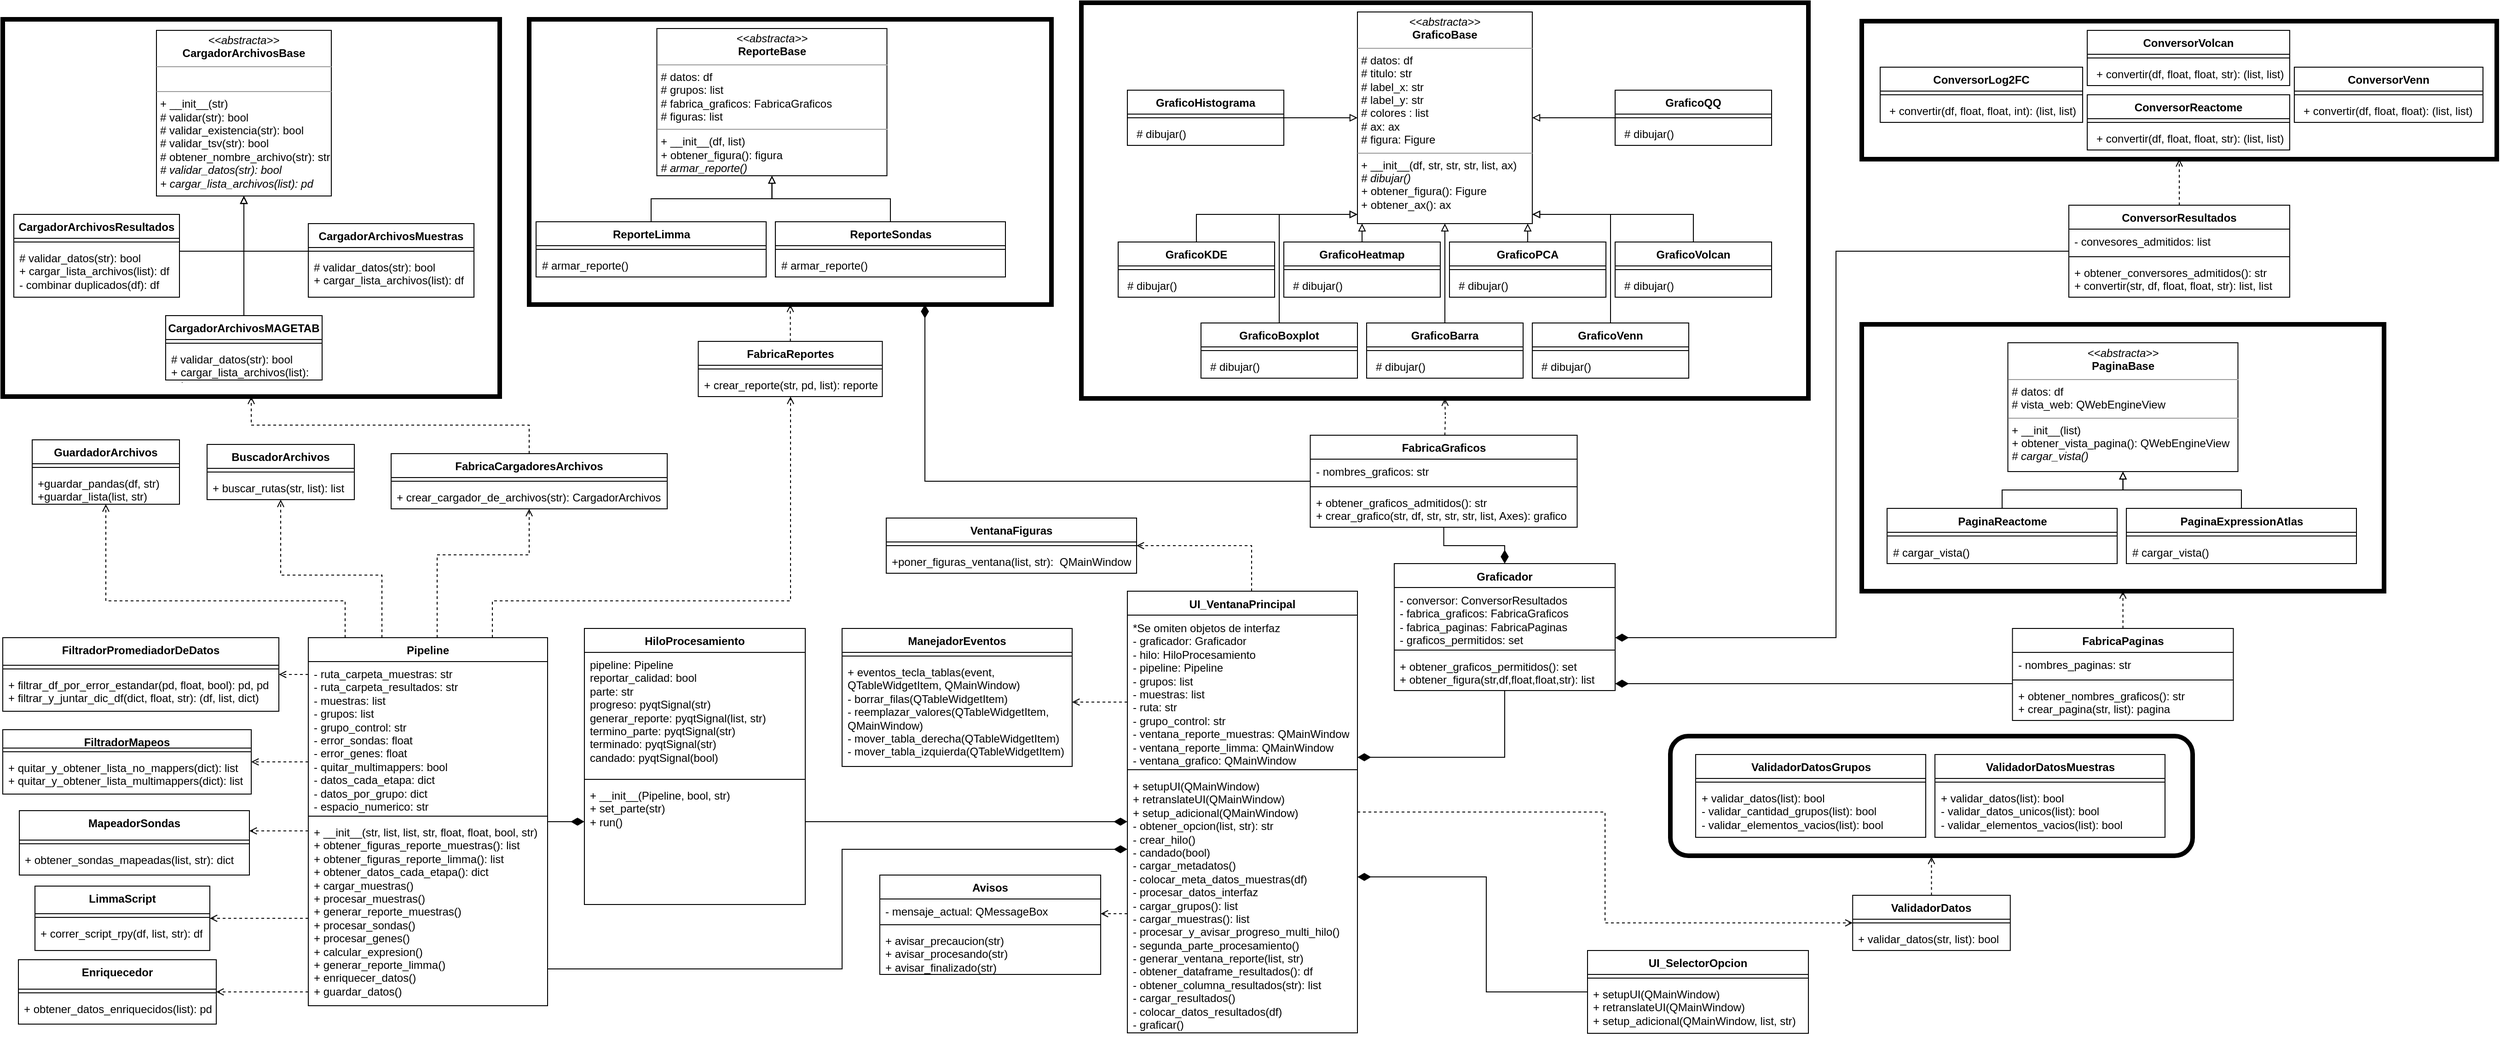 <mxfile version="21.6.2" type="google">
  <diagram id="C5RBs43oDa-KdzZeNtuy" name="Page-1">
    <mxGraphModel grid="1" page="1" gridSize="10" guides="1" tooltips="1" connect="1" arrows="1" fold="1" pageScale="1" pageWidth="827" pageHeight="1169" math="0" shadow="0">
      <root>
        <mxCell id="WIyWlLk6GJQsqaUBKTNV-0" />
        <mxCell id="WIyWlLk6GJQsqaUBKTNV-1" parent="WIyWlLk6GJQsqaUBKTNV-0" />
        <mxCell id="RLHI49Bn-StXl-15WIn4-15" value="" style="rounded=0;whiteSpace=wrap;html=1;fillColor=none;strokeWidth=5;" vertex="1" parent="WIyWlLk6GJQsqaUBKTNV-1">
          <mxGeometry x="2068" y="369.5" width="567.5" height="290" as="geometry" />
        </mxCell>
        <mxCell id="kUGGastdHO3y-sP8ZL0K-64" value="" style="rounded=0;whiteSpace=wrap;html=1;fillColor=none;strokeWidth=5;" vertex="1" parent="WIyWlLk6GJQsqaUBKTNV-1">
          <mxGeometry x="1220" y="20" width="790" height="430" as="geometry" />
        </mxCell>
        <mxCell id="El1Nh8PAg75l2MMopX3H-18" value="" style="rounded=0;whiteSpace=wrap;html=1;fillColor=none;strokeWidth=5;" vertex="1" parent="WIyWlLk6GJQsqaUBKTNV-1">
          <mxGeometry x="48" y="38" width="540" height="410" as="geometry" />
        </mxCell>
        <mxCell id="KY0OgIcxXnOUFp_8k2KW-0" value="&lt;p style=&quot;margin:0px;margin-top:4px;text-align:center;&quot;&gt;&lt;i&gt;&amp;lt;&amp;lt;abstracta&amp;gt;&amp;gt;&lt;/i&gt;&lt;br&gt;&lt;b&gt;CargadorArchivosBase&lt;/b&gt;&lt;/p&gt;&lt;hr size=&quot;1&quot;&gt;&lt;p style=&quot;margin:0px;margin-left:4px;&quot;&gt;&lt;br&gt;&lt;/p&gt;&lt;hr size=&quot;1&quot;&gt;&lt;p style=&quot;margin:0px;margin-left:4px;&quot;&gt;+ __init__(str)&lt;/p&gt;&lt;p style=&quot;margin:0px;margin-left:4px;&quot;&gt;&lt;span style=&quot;background-color: initial;&quot;&gt;# validar(str): bool&lt;/span&gt;&lt;br&gt;&lt;/p&gt;&lt;p style=&quot;margin:0px;margin-left:4px;&quot;&gt;# validar_existencia(str): bool&lt;br&gt;&lt;/p&gt;&lt;p style=&quot;margin:0px;margin-left:4px;&quot;&gt;# validar_tsv(str): bool&lt;br&gt;&lt;/p&gt;&lt;p style=&quot;margin:0px;margin-left:4px;&quot;&gt;# obtener_nombre_archivo(str): str&lt;/p&gt;&lt;p style=&quot;margin:0px;margin-left:4px;&quot;&gt;&lt;i style=&quot;background-color: initial;&quot;&gt;# validar_datos(str): bool&lt;/i&gt;&lt;br&gt;&lt;/p&gt;&lt;p style=&quot;border-color: var(--border-color); margin: 0px 0px 0px 4px;&quot;&gt;&lt;i style=&quot;border-color: var(--border-color);&quot;&gt;+ cargar_lista_archivos(list): pd&lt;/i&gt;&lt;/p&gt;" style="verticalAlign=top;align=left;overflow=fill;fontSize=12;fontFamily=Helvetica;html=1;whiteSpace=wrap;" vertex="1" parent="WIyWlLk6GJQsqaUBKTNV-1">
          <mxGeometry x="215" y="50" width="190" height="180" as="geometry" />
        </mxCell>
        <mxCell id="El1Nh8PAg75l2MMopX3H-14" style="edgeStyle=orthogonalEdgeStyle;rounded=0;orthogonalLoop=1;jettySize=auto;html=1;endArrow=block;endFill=0;" edge="1" parent="WIyWlLk6GJQsqaUBKTNV-1" source="El1Nh8PAg75l2MMopX3H-0" target="KY0OgIcxXnOUFp_8k2KW-0">
          <mxGeometry relative="1" as="geometry">
            <Array as="points">
              <mxPoint x="310" y="290" />
            </Array>
          </mxGeometry>
        </mxCell>
        <mxCell id="El1Nh8PAg75l2MMopX3H-0" value="CargadorArchivosMuestras" style="swimlane;fontStyle=1;align=center;verticalAlign=top;childLayout=stackLayout;horizontal=1;startSize=26;horizontalStack=0;resizeParent=1;resizeParentMax=0;resizeLast=0;collapsible=1;marginBottom=0;whiteSpace=wrap;html=1;" vertex="1" parent="WIyWlLk6GJQsqaUBKTNV-1">
          <mxGeometry x="380" y="260" width="180" height="80" as="geometry" />
        </mxCell>
        <mxCell id="El1Nh8PAg75l2MMopX3H-1" value="" style="line;strokeWidth=1;fillColor=none;align=left;verticalAlign=middle;spacingTop=-1;spacingLeft=3;spacingRight=3;rotatable=0;labelPosition=right;points=[];portConstraint=eastwest;strokeColor=inherit;" vertex="1" parent="El1Nh8PAg75l2MMopX3H-0">
          <mxGeometry y="26" width="180" height="8" as="geometry" />
        </mxCell>
        <mxCell id="El1Nh8PAg75l2MMopX3H-2" value="# validar_datos(str): bool&lt;br&gt;+ cargar_lista_archivos(list): df" style="text;strokeColor=none;fillColor=none;align=left;verticalAlign=top;spacingLeft=4;spacingRight=4;overflow=hidden;rotatable=0;points=[[0,0.5],[1,0.5]];portConstraint=eastwest;whiteSpace=wrap;html=1;" vertex="1" parent="El1Nh8PAg75l2MMopX3H-0">
          <mxGeometry y="34" width="180" height="46" as="geometry" />
        </mxCell>
        <mxCell id="v-W0U937vg-mPAC6ddJm-0" style="edgeStyle=orthogonalEdgeStyle;rounded=0;orthogonalLoop=1;jettySize=auto;html=1;endArrow=block;endFill=0;" edge="1" parent="WIyWlLk6GJQsqaUBKTNV-1" source="El1Nh8PAg75l2MMopX3H-3" target="KY0OgIcxXnOUFp_8k2KW-0">
          <mxGeometry relative="1" as="geometry" />
        </mxCell>
        <mxCell id="El1Nh8PAg75l2MMopX3H-3" value="CargadorArchivosMAGETAB" style="swimlane;fontStyle=1;align=center;verticalAlign=top;childLayout=stackLayout;horizontal=1;startSize=26;horizontalStack=0;resizeParent=1;resizeParentMax=0;resizeLast=0;collapsible=1;marginBottom=0;whiteSpace=wrap;html=1;" vertex="1" parent="WIyWlLk6GJQsqaUBKTNV-1">
          <mxGeometry x="225" y="360" width="170" height="70" as="geometry" />
        </mxCell>
        <mxCell id="El1Nh8PAg75l2MMopX3H-4" value="" style="line;strokeWidth=1;fillColor=none;align=left;verticalAlign=middle;spacingTop=-1;spacingLeft=3;spacingRight=3;rotatable=0;labelPosition=right;points=[];portConstraint=eastwest;strokeColor=inherit;" vertex="1" parent="El1Nh8PAg75l2MMopX3H-3">
          <mxGeometry y="26" width="170" height="8" as="geometry" />
        </mxCell>
        <mxCell id="El1Nh8PAg75l2MMopX3H-5" value="# validar_datos(str): bool&lt;br&gt;+ cargar_lista_archivos(list): pd" style="text;strokeColor=none;fillColor=none;align=left;verticalAlign=top;spacingLeft=4;spacingRight=4;overflow=hidden;rotatable=0;points=[[0,0.5],[1,0.5]];portConstraint=eastwest;whiteSpace=wrap;html=1;" vertex="1" parent="El1Nh8PAg75l2MMopX3H-3">
          <mxGeometry y="34" width="170" height="36" as="geometry" />
        </mxCell>
        <mxCell id="El1Nh8PAg75l2MMopX3H-12" style="edgeStyle=orthogonalEdgeStyle;rounded=0;orthogonalLoop=1;jettySize=auto;html=1;endArrow=block;endFill=0;" edge="1" parent="WIyWlLk6GJQsqaUBKTNV-1" source="El1Nh8PAg75l2MMopX3H-6" target="KY0OgIcxXnOUFp_8k2KW-0">
          <mxGeometry relative="1" as="geometry">
            <Array as="points">
              <mxPoint x="310" y="290" />
            </Array>
          </mxGeometry>
        </mxCell>
        <mxCell id="El1Nh8PAg75l2MMopX3H-6" value="CargadorArchivosResultados" style="swimlane;fontStyle=1;align=center;verticalAlign=top;childLayout=stackLayout;horizontal=1;startSize=26;horizontalStack=0;resizeParent=1;resizeParentMax=0;resizeLast=0;collapsible=1;marginBottom=0;whiteSpace=wrap;html=1;" vertex="1" parent="WIyWlLk6GJQsqaUBKTNV-1">
          <mxGeometry x="60" y="250" width="180" height="90" as="geometry" />
        </mxCell>
        <mxCell id="El1Nh8PAg75l2MMopX3H-7" value="" style="line;strokeWidth=1;fillColor=none;align=left;verticalAlign=middle;spacingTop=-1;spacingLeft=3;spacingRight=3;rotatable=0;labelPosition=right;points=[];portConstraint=eastwest;strokeColor=inherit;" vertex="1" parent="El1Nh8PAg75l2MMopX3H-6">
          <mxGeometry y="26" width="180" height="8" as="geometry" />
        </mxCell>
        <mxCell id="El1Nh8PAg75l2MMopX3H-8" value="# validar_datos(str): bool&lt;br&gt;+ cargar_lista_archivos(list): df&lt;br&gt;- combinar duplicados(df): df" style="text;strokeColor=none;fillColor=none;align=left;verticalAlign=top;spacingLeft=4;spacingRight=4;overflow=hidden;rotatable=0;points=[[0,0.5],[1,0.5]];portConstraint=eastwest;whiteSpace=wrap;html=1;" vertex="1" parent="El1Nh8PAg75l2MMopX3H-6">
          <mxGeometry y="34" width="180" height="56" as="geometry" />
        </mxCell>
        <mxCell id="El1Nh8PAg75l2MMopX3H-24" style="edgeStyle=orthogonalEdgeStyle;rounded=0;orthogonalLoop=1;jettySize=auto;html=1;endArrow=open;endFill=0;dashed=1;" edge="1" parent="WIyWlLk6GJQsqaUBKTNV-1" source="El1Nh8PAg75l2MMopX3H-19" target="El1Nh8PAg75l2MMopX3H-18">
          <mxGeometry relative="1" as="geometry" />
        </mxCell>
        <mxCell id="El1Nh8PAg75l2MMopX3H-19" value="FabricaCargadoresArchivos" style="swimlane;fontStyle=1;align=center;verticalAlign=top;childLayout=stackLayout;horizontal=1;startSize=26;horizontalStack=0;resizeParent=1;resizeParentMax=0;resizeLast=0;collapsible=1;marginBottom=0;whiteSpace=wrap;html=1;" vertex="1" parent="WIyWlLk6GJQsqaUBKTNV-1">
          <mxGeometry x="470" y="510" width="300" height="60" as="geometry" />
        </mxCell>
        <mxCell id="El1Nh8PAg75l2MMopX3H-21" value="" style="line;strokeWidth=1;fillColor=none;align=left;verticalAlign=middle;spacingTop=-1;spacingLeft=3;spacingRight=3;rotatable=0;labelPosition=right;points=[];portConstraint=eastwest;strokeColor=inherit;" vertex="1" parent="El1Nh8PAg75l2MMopX3H-19">
          <mxGeometry y="26" width="300" height="8" as="geometry" />
        </mxCell>
        <mxCell id="El1Nh8PAg75l2MMopX3H-22" value="+ crear_cargador_de_archivos(str): CargadorArchivos" style="text;strokeColor=none;fillColor=none;align=left;verticalAlign=top;spacingLeft=4;spacingRight=4;overflow=hidden;rotatable=0;points=[[0,0.5],[1,0.5]];portConstraint=eastwest;whiteSpace=wrap;html=1;" vertex="1" parent="El1Nh8PAg75l2MMopX3H-19">
          <mxGeometry y="34" width="300" height="26" as="geometry" />
        </mxCell>
        <mxCell id="AjMuUlEpGu0POxHFBtUE-0" value="FiltradorPromediadorDeDatos" style="swimlane;fontStyle=1;align=center;verticalAlign=top;childLayout=stackLayout;horizontal=1;startSize=30;horizontalStack=0;resizeParent=1;resizeParentMax=0;resizeLast=0;collapsible=1;marginBottom=0;whiteSpace=wrap;html=1;" vertex="1" parent="WIyWlLk6GJQsqaUBKTNV-1">
          <mxGeometry x="48" y="710" width="300" height="80" as="geometry" />
        </mxCell>
        <mxCell id="AjMuUlEpGu0POxHFBtUE-1" value="" style="line;strokeWidth=1;fillColor=none;align=left;verticalAlign=middle;spacingTop=-1;spacingLeft=3;spacingRight=3;rotatable=0;labelPosition=right;points=[];portConstraint=eastwest;strokeColor=inherit;" vertex="1" parent="AjMuUlEpGu0POxHFBtUE-0">
          <mxGeometry y="30" width="300" height="8" as="geometry" />
        </mxCell>
        <mxCell id="AjMuUlEpGu0POxHFBtUE-2" value="+ filtrar_df_por_error_estandar(pd, float, bool): pd, pd&lt;br&gt;+ filtrar_y_juntar_dic_df(dict, float, str): (df, list, dict)" style="text;strokeColor=none;fillColor=none;align=left;verticalAlign=top;spacingLeft=4;spacingRight=4;overflow=hidden;rotatable=0;points=[[0,0.5],[1,0.5]];portConstraint=eastwest;whiteSpace=wrap;html=1;" vertex="1" parent="AjMuUlEpGu0POxHFBtUE-0">
          <mxGeometry y="38" width="300" height="42" as="geometry" />
        </mxCell>
        <mxCell id="kUGGastdHO3y-sP8ZL0K-62" style="edgeStyle=orthogonalEdgeStyle;rounded=0;orthogonalLoop=1;jettySize=auto;html=1;endArrow=block;endFill=0;" edge="1" parent="WIyWlLk6GJQsqaUBKTNV-1" source="kUGGastdHO3y-sP8ZL0K-1" target="kUGGastdHO3y-sP8ZL0K-14">
          <mxGeometry relative="1" as="geometry">
            <Array as="points">
              <mxPoint x="1435" y="250" />
              <mxPoint x="1615" y="250" />
            </Array>
          </mxGeometry>
        </mxCell>
        <mxCell id="kUGGastdHO3y-sP8ZL0K-1" value="GraficoBoxplot" style="swimlane;fontStyle=1;align=center;verticalAlign=top;childLayout=stackLayout;horizontal=1;startSize=26;horizontalStack=0;resizeParent=1;resizeParentMax=0;resizeLast=0;collapsible=1;marginBottom=0;whiteSpace=wrap;html=1;" vertex="1" parent="WIyWlLk6GJQsqaUBKTNV-1">
          <mxGeometry x="1350" y="368" width="170" height="60" as="geometry" />
        </mxCell>
        <mxCell id="kUGGastdHO3y-sP8ZL0K-2" value="" style="line;strokeWidth=1;fillColor=none;align=left;verticalAlign=middle;spacingTop=-1;spacingLeft=3;spacingRight=3;rotatable=0;labelPosition=right;points=[];portConstraint=eastwest;strokeColor=inherit;" vertex="1" parent="kUGGastdHO3y-sP8ZL0K-1">
          <mxGeometry y="26" width="170" height="8" as="geometry" />
        </mxCell>
        <mxCell id="kUGGastdHO3y-sP8ZL0K-3" value="&lt;p style=&quot;border-color: var(--border-color); margin: 0px 0px 0px 4px;&quot;&gt;# dibujar()&lt;br&gt;&lt;/p&gt;" style="text;strokeColor=none;fillColor=none;align=left;verticalAlign=top;spacingLeft=4;spacingRight=4;overflow=hidden;rotatable=0;points=[[0,0.5],[1,0.5]];portConstraint=eastwest;whiteSpace=wrap;html=1;" vertex="1" parent="kUGGastdHO3y-sP8ZL0K-1">
          <mxGeometry y="34" width="170" height="26" as="geometry" />
        </mxCell>
        <mxCell id="kUGGastdHO3y-sP8ZL0K-55" style="edgeStyle=orthogonalEdgeStyle;rounded=0;orthogonalLoop=1;jettySize=auto;html=1;endArrow=block;endFill=0;" edge="1" parent="WIyWlLk6GJQsqaUBKTNV-1" source="kUGGastdHO3y-sP8ZL0K-5" target="kUGGastdHO3y-sP8ZL0K-14">
          <mxGeometry relative="1" as="geometry">
            <Array as="points">
              <mxPoint x="1795" y="250" />
              <mxPoint x="1615" y="250" />
            </Array>
          </mxGeometry>
        </mxCell>
        <mxCell id="kUGGastdHO3y-sP8ZL0K-5" value="GraficoVenn" style="swimlane;fontStyle=1;align=center;verticalAlign=top;childLayout=stackLayout;horizontal=1;startSize=26;horizontalStack=0;resizeParent=1;resizeParentMax=0;resizeLast=0;collapsible=1;marginBottom=0;whiteSpace=wrap;html=1;" vertex="1" parent="WIyWlLk6GJQsqaUBKTNV-1">
          <mxGeometry x="1710" y="368" width="170" height="60" as="geometry" />
        </mxCell>
        <mxCell id="kUGGastdHO3y-sP8ZL0K-6" value="" style="line;strokeWidth=1;fillColor=none;align=left;verticalAlign=middle;spacingTop=-1;spacingLeft=3;spacingRight=3;rotatable=0;labelPosition=right;points=[];portConstraint=eastwest;strokeColor=inherit;" vertex="1" parent="kUGGastdHO3y-sP8ZL0K-5">
          <mxGeometry y="26" width="170" height="8" as="geometry" />
        </mxCell>
        <mxCell id="kUGGastdHO3y-sP8ZL0K-7" value="&lt;p style=&quot;border-color: var(--border-color); margin: 0px 0px 0px 4px;&quot;&gt;# dibujar()&lt;br&gt;&lt;/p&gt;" style="text;strokeColor=none;fillColor=none;align=left;verticalAlign=top;spacingLeft=4;spacingRight=4;overflow=hidden;rotatable=0;points=[[0,0.5],[1,0.5]];portConstraint=eastwest;whiteSpace=wrap;html=1;" vertex="1" parent="kUGGastdHO3y-sP8ZL0K-5">
          <mxGeometry y="34" width="170" height="26" as="geometry" />
        </mxCell>
        <mxCell id="kUGGastdHO3y-sP8ZL0K-54" style="edgeStyle=orthogonalEdgeStyle;rounded=0;orthogonalLoop=1;jettySize=auto;html=1;endArrow=block;endFill=0;" edge="1" parent="WIyWlLk6GJQsqaUBKTNV-1" source="kUGGastdHO3y-sP8ZL0K-8" target="kUGGastdHO3y-sP8ZL0K-14">
          <mxGeometry relative="1" as="geometry" />
        </mxCell>
        <mxCell id="kUGGastdHO3y-sP8ZL0K-8" value="GraficoBarra" style="swimlane;fontStyle=1;align=center;verticalAlign=top;childLayout=stackLayout;horizontal=1;startSize=26;horizontalStack=0;resizeParent=1;resizeParentMax=0;resizeLast=0;collapsible=1;marginBottom=0;whiteSpace=wrap;html=1;" vertex="1" parent="WIyWlLk6GJQsqaUBKTNV-1">
          <mxGeometry x="1530" y="368" width="170" height="60" as="geometry" />
        </mxCell>
        <mxCell id="kUGGastdHO3y-sP8ZL0K-9" value="" style="line;strokeWidth=1;fillColor=none;align=left;verticalAlign=middle;spacingTop=-1;spacingLeft=3;spacingRight=3;rotatable=0;labelPosition=right;points=[];portConstraint=eastwest;strokeColor=inherit;" vertex="1" parent="kUGGastdHO3y-sP8ZL0K-8">
          <mxGeometry y="26" width="170" height="8" as="geometry" />
        </mxCell>
        <mxCell id="kUGGastdHO3y-sP8ZL0K-10" value="&lt;p style=&quot;border-color: var(--border-color); margin: 0px 0px 0px 4px;&quot;&gt;# dibujar()&lt;br&gt;&lt;/p&gt;" style="text;strokeColor=none;fillColor=none;align=left;verticalAlign=top;spacingLeft=4;spacingRight=4;overflow=hidden;rotatable=0;points=[[0,0.5],[1,0.5]];portConstraint=eastwest;whiteSpace=wrap;html=1;" vertex="1" parent="kUGGastdHO3y-sP8ZL0K-8">
          <mxGeometry y="34" width="170" height="26" as="geometry" />
        </mxCell>
        <mxCell id="kUGGastdHO3y-sP8ZL0K-14" value="&lt;p style=&quot;margin:0px;margin-top:4px;text-align:center;&quot;&gt;&lt;i&gt;&amp;lt;&amp;lt;abstracta&amp;gt;&amp;gt;&lt;/i&gt;&lt;br&gt;&lt;b&gt;GraficoBase&lt;/b&gt;&lt;/p&gt;&lt;hr size=&quot;1&quot;&gt;&lt;p style=&quot;margin:0px;margin-left:4px;&quot;&gt;# datos: df&lt;/p&gt;&lt;p style=&quot;margin:0px;margin-left:4px;&quot;&gt;# titulo: str&lt;/p&gt;&lt;p style=&quot;margin:0px;margin-left:4px;&quot;&gt;# label_x: str&lt;/p&gt;&lt;p style=&quot;margin:0px;margin-left:4px;&quot;&gt;# label_y: str&lt;/p&gt;&lt;p style=&quot;margin:0px;margin-left:4px;&quot;&gt;# colores : list&lt;/p&gt;&lt;p style=&quot;margin:0px;margin-left:4px;&quot;&gt;# ax: ax&lt;/p&gt;&lt;p style=&quot;margin:0px;margin-left:4px;&quot;&gt;# figura: Figure&lt;/p&gt;&lt;hr size=&quot;1&quot;&gt;&lt;p style=&quot;margin:0px;margin-left:4px;&quot;&gt;+ __init__(df, str, str, str, list, ax)&lt;/p&gt;&lt;p style=&quot;margin:0px;margin-left:4px;&quot;&gt;&lt;i&gt;# dibujar()&lt;/i&gt;&lt;/p&gt;&lt;p style=&quot;margin:0px;margin-left:4px;&quot;&gt;&lt;i&gt;+&lt;/i&gt;&amp;nbsp;obtener_figura(): Figure&lt;/p&gt;&lt;p style=&quot;margin:0px;margin-left:4px;&quot;&gt;+ obtener_ax(): ax&lt;/p&gt;" style="verticalAlign=top;align=left;overflow=fill;fontSize=12;fontFamily=Helvetica;html=1;whiteSpace=wrap;" vertex="1" parent="WIyWlLk6GJQsqaUBKTNV-1">
          <mxGeometry x="1520" y="30" width="190" height="230" as="geometry" />
        </mxCell>
        <mxCell id="kUGGastdHO3y-sP8ZL0K-26" style="edgeStyle=orthogonalEdgeStyle;rounded=0;orthogonalLoop=1;jettySize=auto;html=1;dashed=1;endArrow=open;endFill=0;" edge="1" parent="WIyWlLk6GJQsqaUBKTNV-1">
          <mxGeometry relative="1" as="geometry">
            <mxPoint x="1615" y="450" as="targetPoint" />
            <mxPoint x="1615" y="490" as="sourcePoint" />
          </mxGeometry>
        </mxCell>
        <mxCell id="r7OVaxyBoKVK7SAfujdF-150" style="edgeStyle=orthogonalEdgeStyle;rounded=0;orthogonalLoop=1;jettySize=auto;html=1;startSize=6;endSize=12;endArrow=diamondThin;endFill=1;" edge="1" parent="WIyWlLk6GJQsqaUBKTNV-1" source="kUGGastdHO3y-sP8ZL0K-22" target="r7OVaxyBoKVK7SAfujdF-126">
          <mxGeometry relative="1" as="geometry" />
        </mxCell>
        <mxCell id="r7OVaxyBoKVK7SAfujdF-158" style="edgeStyle=orthogonalEdgeStyle;rounded=0;orthogonalLoop=1;jettySize=auto;html=1;startSize=6;endSize=12;endArrow=diamondThin;endFill=1;" edge="1" parent="WIyWlLk6GJQsqaUBKTNV-1" source="kUGGastdHO3y-sP8ZL0K-22" target="S4Ifq9SiUZ18_uZGKFCq-15">
          <mxGeometry relative="1" as="geometry">
            <Array as="points">
              <mxPoint x="1050" y="540" />
            </Array>
          </mxGeometry>
        </mxCell>
        <mxCell id="kUGGastdHO3y-sP8ZL0K-22" value="FabricaGraficos" style="swimlane;fontStyle=1;align=center;verticalAlign=top;childLayout=stackLayout;horizontal=1;startSize=26;horizontalStack=0;resizeParent=1;resizeParentMax=0;resizeLast=0;collapsible=1;marginBottom=0;whiteSpace=wrap;html=1;" vertex="1" parent="WIyWlLk6GJQsqaUBKTNV-1">
          <mxGeometry x="1468.75" y="490" width="290" height="100" as="geometry" />
        </mxCell>
        <mxCell id="kUGGastdHO3y-sP8ZL0K-23" value="- nombres_graficos: str" style="text;strokeColor=none;fillColor=none;align=left;verticalAlign=top;spacingLeft=4;spacingRight=4;overflow=hidden;rotatable=0;points=[[0,0.5],[1,0.5]];portConstraint=eastwest;whiteSpace=wrap;html=1;" vertex="1" parent="kUGGastdHO3y-sP8ZL0K-22">
          <mxGeometry y="26" width="290" height="26" as="geometry" />
        </mxCell>
        <mxCell id="kUGGastdHO3y-sP8ZL0K-24" value="" style="line;strokeWidth=1;fillColor=none;align=left;verticalAlign=middle;spacingTop=-1;spacingLeft=3;spacingRight=3;rotatable=0;labelPosition=right;points=[];portConstraint=eastwest;strokeColor=inherit;" vertex="1" parent="kUGGastdHO3y-sP8ZL0K-22">
          <mxGeometry y="52" width="290" height="8" as="geometry" />
        </mxCell>
        <mxCell id="kUGGastdHO3y-sP8ZL0K-25" value="+ obtener_graficos_admitidos(): str&lt;br&gt;+ crear_grafico(str, df, str, str, str, list, Axes): grafico" style="text;strokeColor=none;fillColor=none;align=left;verticalAlign=top;spacingLeft=4;spacingRight=4;overflow=hidden;rotatable=0;points=[[0,0.5],[1,0.5]];portConstraint=eastwest;whiteSpace=wrap;html=1;" vertex="1" parent="kUGGastdHO3y-sP8ZL0K-22">
          <mxGeometry y="60" width="290" height="40" as="geometry" />
        </mxCell>
        <mxCell id="kUGGastdHO3y-sP8ZL0K-61" style="edgeStyle=orthogonalEdgeStyle;rounded=0;orthogonalLoop=1;jettySize=auto;html=1;endArrow=block;endFill=0;" edge="1" parent="WIyWlLk6GJQsqaUBKTNV-1" source="kUGGastdHO3y-sP8ZL0K-27" target="kUGGastdHO3y-sP8ZL0K-14">
          <mxGeometry relative="1" as="geometry">
            <Array as="points">
              <mxPoint x="1345" y="250" />
              <mxPoint x="1615" y="250" />
            </Array>
          </mxGeometry>
        </mxCell>
        <mxCell id="kUGGastdHO3y-sP8ZL0K-27" value="GraficoKDE" style="swimlane;fontStyle=1;align=center;verticalAlign=top;childLayout=stackLayout;horizontal=1;startSize=26;horizontalStack=0;resizeParent=1;resizeParentMax=0;resizeLast=0;collapsible=1;marginBottom=0;whiteSpace=wrap;html=1;" vertex="1" parent="WIyWlLk6GJQsqaUBKTNV-1">
          <mxGeometry x="1260" y="280" width="170" height="60" as="geometry" />
        </mxCell>
        <mxCell id="kUGGastdHO3y-sP8ZL0K-28" value="" style="line;strokeWidth=1;fillColor=none;align=left;verticalAlign=middle;spacingTop=-1;spacingLeft=3;spacingRight=3;rotatable=0;labelPosition=right;points=[];portConstraint=eastwest;strokeColor=inherit;" vertex="1" parent="kUGGastdHO3y-sP8ZL0K-27">
          <mxGeometry y="26" width="170" height="8" as="geometry" />
        </mxCell>
        <mxCell id="kUGGastdHO3y-sP8ZL0K-29" value="&lt;p style=&quot;border-color: var(--border-color); margin: 0px 0px 0px 4px;&quot;&gt;# dibujar()&lt;/p&gt;" style="text;strokeColor=none;fillColor=none;align=left;verticalAlign=top;spacingLeft=4;spacingRight=4;overflow=hidden;rotatable=0;points=[[0,0.5],[1,0.5]];portConstraint=eastwest;whiteSpace=wrap;html=1;" vertex="1" parent="kUGGastdHO3y-sP8ZL0K-27">
          <mxGeometry y="34" width="170" height="26" as="geometry" />
        </mxCell>
        <mxCell id="kUGGastdHO3y-sP8ZL0K-60" style="edgeStyle=orthogonalEdgeStyle;rounded=0;orthogonalLoop=1;jettySize=auto;html=1;endArrow=block;endFill=0;" edge="1" parent="WIyWlLk6GJQsqaUBKTNV-1" source="kUGGastdHO3y-sP8ZL0K-30" target="kUGGastdHO3y-sP8ZL0K-14">
          <mxGeometry relative="1" as="geometry">
            <Array as="points">
              <mxPoint x="1885" y="250" />
              <mxPoint x="1615" y="250" />
            </Array>
          </mxGeometry>
        </mxCell>
        <mxCell id="kUGGastdHO3y-sP8ZL0K-30" value="GraficoVolcan" style="swimlane;fontStyle=1;align=center;verticalAlign=top;childLayout=stackLayout;horizontal=1;startSize=26;horizontalStack=0;resizeParent=1;resizeParentMax=0;resizeLast=0;collapsible=1;marginBottom=0;whiteSpace=wrap;html=1;" vertex="1" parent="WIyWlLk6GJQsqaUBKTNV-1">
          <mxGeometry x="1800" y="280" width="170" height="60" as="geometry" />
        </mxCell>
        <mxCell id="kUGGastdHO3y-sP8ZL0K-31" value="" style="line;strokeWidth=1;fillColor=none;align=left;verticalAlign=middle;spacingTop=-1;spacingLeft=3;spacingRight=3;rotatable=0;labelPosition=right;points=[];portConstraint=eastwest;strokeColor=inherit;" vertex="1" parent="kUGGastdHO3y-sP8ZL0K-30">
          <mxGeometry y="26" width="170" height="8" as="geometry" />
        </mxCell>
        <mxCell id="kUGGastdHO3y-sP8ZL0K-32" value="&lt;p style=&quot;border-color: var(--border-color); margin: 0px 0px 0px 4px;&quot;&gt;# dibujar()&lt;br&gt;&lt;/p&gt;" style="text;strokeColor=none;fillColor=none;align=left;verticalAlign=top;spacingLeft=4;spacingRight=4;overflow=hidden;rotatable=0;points=[[0,0.5],[1,0.5]];portConstraint=eastwest;whiteSpace=wrap;html=1;" vertex="1" parent="kUGGastdHO3y-sP8ZL0K-30">
          <mxGeometry y="34" width="170" height="26" as="geometry" />
        </mxCell>
        <mxCell id="kUGGastdHO3y-sP8ZL0K-56" style="edgeStyle=orthogonalEdgeStyle;rounded=0;orthogonalLoop=1;jettySize=auto;html=1;endArrow=block;endFill=0;" edge="1" parent="WIyWlLk6GJQsqaUBKTNV-1" source="kUGGastdHO3y-sP8ZL0K-33" target="kUGGastdHO3y-sP8ZL0K-14">
          <mxGeometry relative="1" as="geometry">
            <Array as="points">
              <mxPoint x="1705" y="250" />
              <mxPoint x="1615" y="250" />
            </Array>
          </mxGeometry>
        </mxCell>
        <mxCell id="kUGGastdHO3y-sP8ZL0K-33" value="GraficoPCA" style="swimlane;fontStyle=1;align=center;verticalAlign=top;childLayout=stackLayout;horizontal=1;startSize=26;horizontalStack=0;resizeParent=1;resizeParentMax=0;resizeLast=0;collapsible=1;marginBottom=0;whiteSpace=wrap;html=1;" vertex="1" parent="WIyWlLk6GJQsqaUBKTNV-1">
          <mxGeometry x="1620" y="280" width="170" height="60" as="geometry" />
        </mxCell>
        <mxCell id="kUGGastdHO3y-sP8ZL0K-34" value="" style="line;strokeWidth=1;fillColor=none;align=left;verticalAlign=middle;spacingTop=-1;spacingLeft=3;spacingRight=3;rotatable=0;labelPosition=right;points=[];portConstraint=eastwest;strokeColor=inherit;" vertex="1" parent="kUGGastdHO3y-sP8ZL0K-33">
          <mxGeometry y="26" width="170" height="8" as="geometry" />
        </mxCell>
        <mxCell id="kUGGastdHO3y-sP8ZL0K-35" value="&lt;p style=&quot;border-color: var(--border-color); margin: 0px 0px 0px 4px;&quot;&gt;# dibujar()&lt;br&gt;&lt;/p&gt;" style="text;strokeColor=none;fillColor=none;align=left;verticalAlign=top;spacingLeft=4;spacingRight=4;overflow=hidden;rotatable=0;points=[[0,0.5],[1,0.5]];portConstraint=eastwest;whiteSpace=wrap;html=1;" vertex="1" parent="kUGGastdHO3y-sP8ZL0K-33">
          <mxGeometry y="34" width="170" height="26" as="geometry" />
        </mxCell>
        <mxCell id="kUGGastdHO3y-sP8ZL0K-58" style="edgeStyle=orthogonalEdgeStyle;rounded=0;orthogonalLoop=1;jettySize=auto;html=1;endArrow=block;endFill=0;" edge="1" parent="WIyWlLk6GJQsqaUBKTNV-1" source="kUGGastdHO3y-sP8ZL0K-36" target="kUGGastdHO3y-sP8ZL0K-14">
          <mxGeometry relative="1" as="geometry">
            <Array as="points">
              <mxPoint x="1525" y="250" />
              <mxPoint x="1615" y="250" />
            </Array>
          </mxGeometry>
        </mxCell>
        <mxCell id="kUGGastdHO3y-sP8ZL0K-36" value="GraficoHeatmap" style="swimlane;fontStyle=1;align=center;verticalAlign=top;childLayout=stackLayout;horizontal=1;startSize=26;horizontalStack=0;resizeParent=1;resizeParentMax=0;resizeLast=0;collapsible=1;marginBottom=0;whiteSpace=wrap;html=1;" vertex="1" parent="WIyWlLk6GJQsqaUBKTNV-1">
          <mxGeometry x="1440" y="280" width="170" height="60" as="geometry" />
        </mxCell>
        <mxCell id="kUGGastdHO3y-sP8ZL0K-37" value="" style="line;strokeWidth=1;fillColor=none;align=left;verticalAlign=middle;spacingTop=-1;spacingLeft=3;spacingRight=3;rotatable=0;labelPosition=right;points=[];portConstraint=eastwest;strokeColor=inherit;" vertex="1" parent="kUGGastdHO3y-sP8ZL0K-36">
          <mxGeometry y="26" width="170" height="8" as="geometry" />
        </mxCell>
        <mxCell id="kUGGastdHO3y-sP8ZL0K-38" value="&lt;p style=&quot;border-color: var(--border-color); margin: 0px 0px 0px 4px;&quot;&gt;# dibujar()&lt;br&gt;&lt;/p&gt;" style="text;strokeColor=none;fillColor=none;align=left;verticalAlign=top;spacingLeft=4;spacingRight=4;overflow=hidden;rotatable=0;points=[[0,0.5],[1,0.5]];portConstraint=eastwest;whiteSpace=wrap;html=1;" vertex="1" parent="kUGGastdHO3y-sP8ZL0K-36">
          <mxGeometry y="34" width="170" height="26" as="geometry" />
        </mxCell>
        <mxCell id="RLHI49Bn-StXl-15WIn4-17" style="edgeStyle=orthogonalEdgeStyle;rounded=0;orthogonalLoop=1;jettySize=auto;html=1;dashed=1;endArrow=open;endFill=0;" edge="1" parent="WIyWlLk6GJQsqaUBKTNV-1" source="RLHI49Bn-StXl-15WIn4-0" target="RLHI49Bn-StXl-15WIn4-15">
          <mxGeometry relative="1" as="geometry" />
        </mxCell>
        <mxCell id="r7OVaxyBoKVK7SAfujdF-149" style="edgeStyle=orthogonalEdgeStyle;rounded=0;orthogonalLoop=1;jettySize=auto;html=1;startSize=6;endSize=12;endArrow=diamondThin;endFill=1;" edge="1" parent="WIyWlLk6GJQsqaUBKTNV-1" source="RLHI49Bn-StXl-15WIn4-0" target="r7OVaxyBoKVK7SAfujdF-126">
          <mxGeometry relative="1" as="geometry">
            <Array as="points">
              <mxPoint x="2130" y="760" />
              <mxPoint x="2130" y="760" />
            </Array>
          </mxGeometry>
        </mxCell>
        <mxCell id="RLHI49Bn-StXl-15WIn4-0" value="FabricaPaginas" style="swimlane;fontStyle=1;align=center;verticalAlign=top;childLayout=stackLayout;horizontal=1;startSize=26;horizontalStack=0;resizeParent=1;resizeParentMax=0;resizeLast=0;collapsible=1;marginBottom=0;whiteSpace=wrap;html=1;" vertex="1" parent="WIyWlLk6GJQsqaUBKTNV-1">
          <mxGeometry x="2231.75" y="700" width="240" height="100" as="geometry" />
        </mxCell>
        <mxCell id="RLHI49Bn-StXl-15WIn4-1" value="- nombres_paginas: str" style="text;strokeColor=none;fillColor=none;align=left;verticalAlign=top;spacingLeft=4;spacingRight=4;overflow=hidden;rotatable=0;points=[[0,0.5],[1,0.5]];portConstraint=eastwest;whiteSpace=wrap;html=1;" vertex="1" parent="RLHI49Bn-StXl-15WIn4-0">
          <mxGeometry y="26" width="240" height="26" as="geometry" />
        </mxCell>
        <mxCell id="RLHI49Bn-StXl-15WIn4-2" value="" style="line;strokeWidth=1;fillColor=none;align=left;verticalAlign=middle;spacingTop=-1;spacingLeft=3;spacingRight=3;rotatable=0;labelPosition=right;points=[];portConstraint=eastwest;strokeColor=inherit;" vertex="1" parent="RLHI49Bn-StXl-15WIn4-0">
          <mxGeometry y="52" width="240" height="8" as="geometry" />
        </mxCell>
        <mxCell id="RLHI49Bn-StXl-15WIn4-3" value="+ obtener_nombres_graficos(): str&lt;br&gt;+ crear_pagina(str, list): pagina&amp;nbsp;" style="text;strokeColor=none;fillColor=none;align=left;verticalAlign=top;spacingLeft=4;spacingRight=4;overflow=hidden;rotatable=0;points=[[0,0.5],[1,0.5]];portConstraint=eastwest;whiteSpace=wrap;html=1;" vertex="1" parent="RLHI49Bn-StXl-15WIn4-0">
          <mxGeometry y="60" width="240" height="40" as="geometry" />
        </mxCell>
        <mxCell id="RLHI49Bn-StXl-15WIn4-5" value="&lt;p style=&quot;margin:0px;margin-top:4px;text-align:center;&quot;&gt;&lt;i&gt;&amp;lt;&amp;lt;abstracta&amp;gt;&amp;gt;&lt;/i&gt;&lt;br&gt;&lt;b&gt;PaginaBase&lt;/b&gt;&lt;/p&gt;&lt;hr size=&quot;1&quot;&gt;&lt;p style=&quot;margin:0px;margin-left:4px;&quot;&gt;# datos: df&lt;br&gt;&lt;/p&gt;&lt;p style=&quot;margin:0px;margin-left:4px;&quot;&gt;# vista_web: QWebEngineView&lt;/p&gt;&lt;hr size=&quot;1&quot;&gt;&lt;p style=&quot;margin:0px;margin-left:4px;&quot;&gt;+ __init__(list)&lt;i style=&quot;background-color: initial;&quot;&gt;&lt;br&gt;&lt;/i&gt;&lt;/p&gt;&lt;p style=&quot;margin:0px;margin-left:4px;&quot;&gt;&lt;i style=&quot;background-color: initial;&quot;&gt;+&lt;/i&gt; obtener_vista_pagina(): QWebEngineView&lt;/p&gt;&lt;p style=&quot;margin:0px;margin-left:4px;&quot;&gt;&lt;span style=&quot;background-color: initial;&quot;&gt;&lt;i&gt;# cargar_vista()&lt;/i&gt;&lt;/span&gt;&lt;br&gt;&lt;/p&gt;&lt;p style=&quot;margin:0px;margin-left:4px;&quot;&gt;&lt;i style=&quot;background-color: initial;&quot;&gt;&lt;br&gt;&lt;/i&gt;&lt;/p&gt;" style="verticalAlign=top;align=left;overflow=fill;fontSize=12;fontFamily=Helvetica;html=1;whiteSpace=wrap;" vertex="1" parent="WIyWlLk6GJQsqaUBKTNV-1">
          <mxGeometry x="2226.75" y="389.5" width="250" height="140" as="geometry" />
        </mxCell>
        <mxCell id="RLHI49Bn-StXl-15WIn4-13" style="edgeStyle=orthogonalEdgeStyle;rounded=0;orthogonalLoop=1;jettySize=auto;html=1;endArrow=block;endFill=0;" edge="1" parent="WIyWlLk6GJQsqaUBKTNV-1" source="RLHI49Bn-StXl-15WIn4-6" target="RLHI49Bn-StXl-15WIn4-5">
          <mxGeometry relative="1" as="geometry" />
        </mxCell>
        <mxCell id="RLHI49Bn-StXl-15WIn4-6" value="PaginaReactome" style="swimlane;fontStyle=1;align=center;verticalAlign=top;childLayout=stackLayout;horizontal=1;startSize=26;horizontalStack=0;resizeParent=1;resizeParentMax=0;resizeLast=0;collapsible=1;marginBottom=0;whiteSpace=wrap;html=1;" vertex="1" parent="WIyWlLk6GJQsqaUBKTNV-1">
          <mxGeometry x="2095.5" y="569.5" width="250" height="60" as="geometry" />
        </mxCell>
        <mxCell id="RLHI49Bn-StXl-15WIn4-7" value="" style="line;strokeWidth=1;fillColor=none;align=left;verticalAlign=middle;spacingTop=-1;spacingLeft=3;spacingRight=3;rotatable=0;labelPosition=right;points=[];portConstraint=eastwest;strokeColor=inherit;" vertex="1" parent="RLHI49Bn-StXl-15WIn4-6">
          <mxGeometry y="26" width="250" height="8" as="geometry" />
        </mxCell>
        <mxCell id="RLHI49Bn-StXl-15WIn4-8" value="&lt;span style=&quot;border-color: var(--border-color);&quot;&gt;# cargar_vista()&lt;/span&gt;" style="text;strokeColor=none;fillColor=none;align=left;verticalAlign=top;spacingLeft=4;spacingRight=4;overflow=hidden;rotatable=0;points=[[0,0.5],[1,0.5]];portConstraint=eastwest;whiteSpace=wrap;html=1;" vertex="1" parent="RLHI49Bn-StXl-15WIn4-6">
          <mxGeometry y="34" width="250" height="26" as="geometry" />
        </mxCell>
        <mxCell id="RLHI49Bn-StXl-15WIn4-12" style="edgeStyle=orthogonalEdgeStyle;rounded=0;orthogonalLoop=1;jettySize=auto;html=1;endArrow=block;endFill=0;" edge="1" parent="WIyWlLk6GJQsqaUBKTNV-1" source="RLHI49Bn-StXl-15WIn4-9" target="RLHI49Bn-StXl-15WIn4-5">
          <mxGeometry relative="1" as="geometry" />
        </mxCell>
        <mxCell id="RLHI49Bn-StXl-15WIn4-9" value="PaginaExpressionAtlas" style="swimlane;fontStyle=1;align=center;verticalAlign=top;childLayout=stackLayout;horizontal=1;startSize=26;horizontalStack=0;resizeParent=1;resizeParentMax=0;resizeLast=0;collapsible=1;marginBottom=0;whiteSpace=wrap;html=1;" vertex="1" parent="WIyWlLk6GJQsqaUBKTNV-1">
          <mxGeometry x="2355.5" y="569.5" width="250" height="60" as="geometry" />
        </mxCell>
        <mxCell id="RLHI49Bn-StXl-15WIn4-10" value="" style="line;strokeWidth=1;fillColor=none;align=left;verticalAlign=middle;spacingTop=-1;spacingLeft=3;spacingRight=3;rotatable=0;labelPosition=right;points=[];portConstraint=eastwest;strokeColor=inherit;" vertex="1" parent="RLHI49Bn-StXl-15WIn4-9">
          <mxGeometry y="26" width="250" height="8" as="geometry" />
        </mxCell>
        <mxCell id="RLHI49Bn-StXl-15WIn4-11" value="&lt;span style=&quot;border-color: var(--border-color);&quot;&gt;# cargar_vista()&lt;/span&gt;" style="text;strokeColor=none;fillColor=none;align=left;verticalAlign=top;spacingLeft=4;spacingRight=4;overflow=hidden;rotatable=0;points=[[0,0.5],[1,0.5]];portConstraint=eastwest;whiteSpace=wrap;html=1;" vertex="1" parent="RLHI49Bn-StXl-15WIn4-9">
          <mxGeometry y="34" width="250" height="26" as="geometry" />
        </mxCell>
        <mxCell id="Rjh-5alE7Fu36irNoqzx-3" value="MapeadorSondas" style="swimlane;fontStyle=1;align=center;verticalAlign=top;childLayout=stackLayout;horizontal=1;startSize=32;horizontalStack=0;resizeParent=1;resizeParentMax=0;resizeLast=0;collapsible=1;marginBottom=0;whiteSpace=wrap;html=1;" vertex="1" parent="WIyWlLk6GJQsqaUBKTNV-1">
          <mxGeometry x="66" y="898" width="250" height="70" as="geometry" />
        </mxCell>
        <mxCell id="Rjh-5alE7Fu36irNoqzx-4" value="" style="line;strokeWidth=1;fillColor=none;align=left;verticalAlign=middle;spacingTop=-1;spacingLeft=3;spacingRight=3;rotatable=0;labelPosition=right;points=[];portConstraint=eastwest;strokeColor=inherit;" vertex="1" parent="Rjh-5alE7Fu36irNoqzx-3">
          <mxGeometry y="32" width="250" height="8" as="geometry" />
        </mxCell>
        <mxCell id="Rjh-5alE7Fu36irNoqzx-5" value="+ obtener_sondas_mapeadas(list, str): dict" style="text;strokeColor=none;fillColor=none;align=left;verticalAlign=top;spacingLeft=4;spacingRight=4;overflow=hidden;rotatable=0;points=[[0,0.5],[1,0.5]];portConstraint=eastwest;whiteSpace=wrap;html=1;" vertex="1" parent="Rjh-5alE7Fu36irNoqzx-3">
          <mxGeometry y="40" width="250" height="30" as="geometry" />
        </mxCell>
        <mxCell id="0SyYEODNr4ANbsjipTO--0" value="Enriquecedor" style="swimlane;fontStyle=1;align=center;verticalAlign=top;childLayout=stackLayout;horizontal=1;startSize=32;horizontalStack=0;resizeParent=1;resizeParentMax=0;resizeLast=0;collapsible=1;marginBottom=0;whiteSpace=wrap;html=1;" vertex="1" parent="WIyWlLk6GJQsqaUBKTNV-1">
          <mxGeometry x="65" y="1060" width="215" height="70" as="geometry" />
        </mxCell>
        <mxCell id="0SyYEODNr4ANbsjipTO--1" value="" style="line;strokeWidth=1;fillColor=none;align=left;verticalAlign=middle;spacingTop=-1;spacingLeft=3;spacingRight=3;rotatable=0;labelPosition=right;points=[];portConstraint=eastwest;strokeColor=inherit;" vertex="1" parent="0SyYEODNr4ANbsjipTO--0">
          <mxGeometry y="32" width="215" height="8" as="geometry" />
        </mxCell>
        <mxCell id="0SyYEODNr4ANbsjipTO--2" value="+&amp;nbsp;obtener_datos_enriquecidos&lt;span style=&quot;background-color: initial;&quot;&gt;(list): pd&lt;/span&gt;" style="text;strokeColor=none;fillColor=none;align=left;verticalAlign=top;spacingLeft=4;spacingRight=4;overflow=hidden;rotatable=0;points=[[0,0.5],[1,0.5]];portConstraint=eastwest;whiteSpace=wrap;html=1;" vertex="1" parent="0SyYEODNr4ANbsjipTO--0">
          <mxGeometry y="40" width="215" height="30" as="geometry" />
        </mxCell>
        <mxCell id="qbozr1YTRanXKzmXrLQc-0" value="LimmaScript" style="swimlane;fontStyle=1;align=center;verticalAlign=top;childLayout=stackLayout;horizontal=1;startSize=30;horizontalStack=0;resizeParent=1;resizeParentMax=0;resizeLast=0;collapsible=1;marginBottom=0;whiteSpace=wrap;html=1;" vertex="1" parent="WIyWlLk6GJQsqaUBKTNV-1">
          <mxGeometry x="83" y="980" width="190" height="70" as="geometry" />
        </mxCell>
        <mxCell id="qbozr1YTRanXKzmXrLQc-1" value="" style="line;strokeWidth=1;fillColor=none;align=left;verticalAlign=middle;spacingTop=-1;spacingLeft=3;spacingRight=3;rotatable=0;labelPosition=right;points=[];portConstraint=eastwest;strokeColor=inherit;" vertex="1" parent="qbozr1YTRanXKzmXrLQc-0">
          <mxGeometry y="30" width="190" height="8" as="geometry" />
        </mxCell>
        <mxCell id="qbozr1YTRanXKzmXrLQc-2" value="+ correr_script_rpy&lt;span style=&quot;background-color: initial;&quot;&gt;(df, list, str): df&lt;/span&gt;" style="text;strokeColor=none;fillColor=none;align=left;verticalAlign=top;spacingLeft=4;spacingRight=4;overflow=hidden;rotatable=0;points=[[0,0.5],[1,0.5]];portConstraint=eastwest;whiteSpace=wrap;html=1;" vertex="1" parent="qbozr1YTRanXKzmXrLQc-0">
          <mxGeometry y="38" width="190" height="32" as="geometry" />
        </mxCell>
        <mxCell id="8H28kAGolr7GUYkSuEI5-3" style="edgeStyle=orthogonalEdgeStyle;rounded=0;orthogonalLoop=1;jettySize=auto;html=1;endArrow=block;endFill=0;" edge="1" parent="WIyWlLk6GJQsqaUBKTNV-1" source="8H28kAGolr7GUYkSuEI5-0" target="kUGGastdHO3y-sP8ZL0K-14">
          <mxGeometry relative="1" as="geometry" />
        </mxCell>
        <mxCell id="8H28kAGolr7GUYkSuEI5-0" value="GraficoQQ" style="swimlane;fontStyle=1;align=center;verticalAlign=top;childLayout=stackLayout;horizontal=1;startSize=26;horizontalStack=0;resizeParent=1;resizeParentMax=0;resizeLast=0;collapsible=1;marginBottom=0;whiteSpace=wrap;html=1;" vertex="1" parent="WIyWlLk6GJQsqaUBKTNV-1">
          <mxGeometry x="1800" y="115" width="170" height="60" as="geometry" />
        </mxCell>
        <mxCell id="8H28kAGolr7GUYkSuEI5-1" value="" style="line;strokeWidth=1;fillColor=none;align=left;verticalAlign=middle;spacingTop=-1;spacingLeft=3;spacingRight=3;rotatable=0;labelPosition=right;points=[];portConstraint=eastwest;strokeColor=inherit;" vertex="1" parent="8H28kAGolr7GUYkSuEI5-0">
          <mxGeometry y="26" width="170" height="8" as="geometry" />
        </mxCell>
        <mxCell id="8H28kAGolr7GUYkSuEI5-2" value="&lt;p style=&quot;border-color: var(--border-color); margin: 0px 0px 0px 4px;&quot;&gt;# dibujar()&lt;br&gt;&lt;/p&gt;" style="text;strokeColor=none;fillColor=none;align=left;verticalAlign=top;spacingLeft=4;spacingRight=4;overflow=hidden;rotatable=0;points=[[0,0.5],[1,0.5]];portConstraint=eastwest;whiteSpace=wrap;html=1;" vertex="1" parent="8H28kAGolr7GUYkSuEI5-0">
          <mxGeometry y="34" width="170" height="26" as="geometry" />
        </mxCell>
        <mxCell id="S4Ifq9SiUZ18_uZGKFCq-15" value="" style="rounded=0;whiteSpace=wrap;html=1;fillColor=none;strokeWidth=5;" vertex="1" parent="WIyWlLk6GJQsqaUBKTNV-1">
          <mxGeometry x="620" y="38" width="567.5" height="310" as="geometry" />
        </mxCell>
        <mxCell id="S4Ifq9SiUZ18_uZGKFCq-16" style="edgeStyle=orthogonalEdgeStyle;rounded=0;orthogonalLoop=1;jettySize=auto;html=1;dashed=1;endArrow=open;endFill=0;" edge="1" parent="WIyWlLk6GJQsqaUBKTNV-1" source="S4Ifq9SiUZ18_uZGKFCq-17" target="S4Ifq9SiUZ18_uZGKFCq-15">
          <mxGeometry relative="1" as="geometry" />
        </mxCell>
        <mxCell id="S4Ifq9SiUZ18_uZGKFCq-17" value="FabricaReportes" style="swimlane;fontStyle=1;align=center;verticalAlign=top;childLayout=stackLayout;horizontal=1;startSize=26;horizontalStack=0;resizeParent=1;resizeParentMax=0;resizeLast=0;collapsible=1;marginBottom=0;whiteSpace=wrap;html=1;" vertex="1" parent="WIyWlLk6GJQsqaUBKTNV-1">
          <mxGeometry x="803.75" y="388" width="200" height="60" as="geometry" />
        </mxCell>
        <mxCell id="S4Ifq9SiUZ18_uZGKFCq-19" value="" style="line;strokeWidth=1;fillColor=none;align=left;verticalAlign=middle;spacingTop=-1;spacingLeft=3;spacingRight=3;rotatable=0;labelPosition=right;points=[];portConstraint=eastwest;strokeColor=inherit;" vertex="1" parent="S4Ifq9SiUZ18_uZGKFCq-17">
          <mxGeometry y="26" width="200" height="8" as="geometry" />
        </mxCell>
        <mxCell id="S4Ifq9SiUZ18_uZGKFCq-20" value="+ crear_reporte(str, pd, list): reporte" style="text;strokeColor=none;fillColor=none;align=left;verticalAlign=top;spacingLeft=4;spacingRight=4;overflow=hidden;rotatable=0;points=[[0,0.5],[1,0.5]];portConstraint=eastwest;whiteSpace=wrap;html=1;" vertex="1" parent="S4Ifq9SiUZ18_uZGKFCq-17">
          <mxGeometry y="34" width="200" height="26" as="geometry" />
        </mxCell>
        <mxCell id="S4Ifq9SiUZ18_uZGKFCq-21" value="&lt;p style=&quot;margin:0px;margin-top:4px;text-align:center;&quot;&gt;&lt;i&gt;&amp;lt;&amp;lt;abstracta&amp;gt;&amp;gt;&lt;/i&gt;&lt;br&gt;&lt;b&gt;ReporteBase&lt;/b&gt;&lt;/p&gt;&lt;hr size=&quot;1&quot;&gt;&lt;p style=&quot;margin:0px;margin-left:4px;&quot;&gt;# datos: df&lt;br&gt;&lt;/p&gt;&lt;p style=&quot;margin:0px;margin-left:4px;&quot;&gt;# grupos: list&lt;/p&gt;&lt;p style=&quot;margin:0px;margin-left:4px;&quot;&gt;# fabrica_graficos: FabricaGraficos&lt;/p&gt;&lt;p style=&quot;margin:0px;margin-left:4px;&quot;&gt;# figuras: list&lt;/p&gt;&lt;hr size=&quot;1&quot;&gt;&lt;p style=&quot;margin:0px;margin-left:4px;&quot;&gt;+ __init__(df, list)&lt;i style=&quot;background-color: initial;&quot;&gt;&lt;br&gt;&lt;/i&gt;&lt;/p&gt;&lt;p style=&quot;margin:0px;margin-left:4px;&quot;&gt;&lt;i style=&quot;background-color: initial;&quot;&gt;+&lt;/i&gt; obtener_figura(): figura&lt;/p&gt;&lt;p style=&quot;margin:0px;margin-left:4px;&quot;&gt;&lt;span style=&quot;background-color: initial;&quot;&gt;&lt;i&gt;# armar_reporte()&lt;/i&gt;&lt;/span&gt;&lt;br&gt;&lt;/p&gt;&lt;p style=&quot;margin:0px;margin-left:4px;&quot;&gt;&lt;i style=&quot;background-color: initial;&quot;&gt;&lt;br&gt;&lt;/i&gt;&lt;/p&gt;" style="verticalAlign=top;align=left;overflow=fill;fontSize=12;fontFamily=Helvetica;html=1;whiteSpace=wrap;" vertex="1" parent="WIyWlLk6GJQsqaUBKTNV-1">
          <mxGeometry x="758.75" y="48" width="250" height="160" as="geometry" />
        </mxCell>
        <mxCell id="S4Ifq9SiUZ18_uZGKFCq-22" style="edgeStyle=orthogonalEdgeStyle;rounded=0;orthogonalLoop=1;jettySize=auto;html=1;endArrow=block;endFill=0;" edge="1" parent="WIyWlLk6GJQsqaUBKTNV-1" source="S4Ifq9SiUZ18_uZGKFCq-23" target="S4Ifq9SiUZ18_uZGKFCq-21">
          <mxGeometry relative="1" as="geometry" />
        </mxCell>
        <mxCell id="S4Ifq9SiUZ18_uZGKFCq-23" value="ReporteLimma" style="swimlane;fontStyle=1;align=center;verticalAlign=top;childLayout=stackLayout;horizontal=1;startSize=26;horizontalStack=0;resizeParent=1;resizeParentMax=0;resizeLast=0;collapsible=1;marginBottom=0;whiteSpace=wrap;html=1;" vertex="1" parent="WIyWlLk6GJQsqaUBKTNV-1">
          <mxGeometry x="627.5" y="258" width="250" height="60" as="geometry" />
        </mxCell>
        <mxCell id="S4Ifq9SiUZ18_uZGKFCq-24" value="" style="line;strokeWidth=1;fillColor=none;align=left;verticalAlign=middle;spacingTop=-1;spacingLeft=3;spacingRight=3;rotatable=0;labelPosition=right;points=[];portConstraint=eastwest;strokeColor=inherit;" vertex="1" parent="S4Ifq9SiUZ18_uZGKFCq-23">
          <mxGeometry y="26" width="250" height="8" as="geometry" />
        </mxCell>
        <mxCell id="S4Ifq9SiUZ18_uZGKFCq-25" value="&lt;span style=&quot;border-color: var(--border-color);&quot;&gt;# armar_reporte()&lt;/span&gt;" style="text;strokeColor=none;fillColor=none;align=left;verticalAlign=top;spacingLeft=4;spacingRight=4;overflow=hidden;rotatable=0;points=[[0,0.5],[1,0.5]];portConstraint=eastwest;whiteSpace=wrap;html=1;" vertex="1" parent="S4Ifq9SiUZ18_uZGKFCq-23">
          <mxGeometry y="34" width="250" height="26" as="geometry" />
        </mxCell>
        <mxCell id="S4Ifq9SiUZ18_uZGKFCq-26" style="edgeStyle=orthogonalEdgeStyle;rounded=0;orthogonalLoop=1;jettySize=auto;html=1;endArrow=block;endFill=0;" edge="1" parent="WIyWlLk6GJQsqaUBKTNV-1" source="S4Ifq9SiUZ18_uZGKFCq-27" target="S4Ifq9SiUZ18_uZGKFCq-21">
          <mxGeometry relative="1" as="geometry" />
        </mxCell>
        <mxCell id="S4Ifq9SiUZ18_uZGKFCq-27" value="ReporteSondas" style="swimlane;fontStyle=1;align=center;verticalAlign=top;childLayout=stackLayout;horizontal=1;startSize=26;horizontalStack=0;resizeParent=1;resizeParentMax=0;resizeLast=0;collapsible=1;marginBottom=0;whiteSpace=wrap;html=1;" vertex="1" parent="WIyWlLk6GJQsqaUBKTNV-1">
          <mxGeometry x="887.5" y="258" width="250" height="60" as="geometry" />
        </mxCell>
        <mxCell id="S4Ifq9SiUZ18_uZGKFCq-28" value="" style="line;strokeWidth=1;fillColor=none;align=left;verticalAlign=middle;spacingTop=-1;spacingLeft=3;spacingRight=3;rotatable=0;labelPosition=right;points=[];portConstraint=eastwest;strokeColor=inherit;" vertex="1" parent="S4Ifq9SiUZ18_uZGKFCq-27">
          <mxGeometry y="26" width="250" height="8" as="geometry" />
        </mxCell>
        <mxCell id="S4Ifq9SiUZ18_uZGKFCq-29" value="# armar_reporte()" style="text;strokeColor=none;fillColor=none;align=left;verticalAlign=top;spacingLeft=4;spacingRight=4;overflow=hidden;rotatable=0;points=[[0,0.5],[1,0.5]];portConstraint=eastwest;whiteSpace=wrap;html=1;" vertex="1" parent="S4Ifq9SiUZ18_uZGKFCq-27">
          <mxGeometry y="34" width="250" height="26" as="geometry" />
        </mxCell>
        <mxCell id="_6kJVM3few0R27cdNkMx-0" value="FiltradorMapeos" style="swimlane;fontStyle=1;align=center;verticalAlign=top;childLayout=stackLayout;horizontal=1;startSize=20;horizontalStack=0;resizeParent=1;resizeParentMax=0;resizeLast=0;collapsible=1;marginBottom=0;whiteSpace=wrap;html=1;" vertex="1" parent="WIyWlLk6GJQsqaUBKTNV-1">
          <mxGeometry x="48" y="810" width="270" height="70" as="geometry" />
        </mxCell>
        <mxCell id="_6kJVM3few0R27cdNkMx-1" value="" style="line;strokeWidth=1;fillColor=none;align=left;verticalAlign=middle;spacingTop=-1;spacingLeft=3;spacingRight=3;rotatable=0;labelPosition=right;points=[];portConstraint=eastwest;strokeColor=inherit;" vertex="1" parent="_6kJVM3few0R27cdNkMx-0">
          <mxGeometry y="20" width="270" height="8" as="geometry" />
        </mxCell>
        <mxCell id="_6kJVM3few0R27cdNkMx-2" value="+ quitar_y_obtener_lista_no_mappers(dict): list&lt;br&gt;+ quitar_y_obtener_lista_multimappers(dict): list" style="text;strokeColor=none;fillColor=none;align=left;verticalAlign=top;spacingLeft=4;spacingRight=4;overflow=hidden;rotatable=0;points=[[0,0.5],[1,0.5]];portConstraint=eastwest;whiteSpace=wrap;html=1;" vertex="1" parent="_6kJVM3few0R27cdNkMx-0">
          <mxGeometry y="28" width="270" height="42" as="geometry" />
        </mxCell>
        <mxCell id="v-W0U937vg-mPAC6ddJm-4" style="edgeStyle=orthogonalEdgeStyle;rounded=0;orthogonalLoop=1;jettySize=auto;html=1;endArrow=block;endFill=0;" edge="1" parent="WIyWlLk6GJQsqaUBKTNV-1" source="v-W0U937vg-mPAC6ddJm-1" target="kUGGastdHO3y-sP8ZL0K-14">
          <mxGeometry relative="1" as="geometry" />
        </mxCell>
        <mxCell id="v-W0U937vg-mPAC6ddJm-1" value="GraficoHistograma" style="swimlane;fontStyle=1;align=center;verticalAlign=top;childLayout=stackLayout;horizontal=1;startSize=26;horizontalStack=0;resizeParent=1;resizeParentMax=0;resizeLast=0;collapsible=1;marginBottom=0;whiteSpace=wrap;html=1;" vertex="1" parent="WIyWlLk6GJQsqaUBKTNV-1">
          <mxGeometry x="1270" y="115" width="170" height="60" as="geometry" />
        </mxCell>
        <mxCell id="v-W0U937vg-mPAC6ddJm-2" value="" style="line;strokeWidth=1;fillColor=none;align=left;verticalAlign=middle;spacingTop=-1;spacingLeft=3;spacingRight=3;rotatable=0;labelPosition=right;points=[];portConstraint=eastwest;strokeColor=inherit;" vertex="1" parent="v-W0U937vg-mPAC6ddJm-1">
          <mxGeometry y="26" width="170" height="8" as="geometry" />
        </mxCell>
        <mxCell id="v-W0U937vg-mPAC6ddJm-3" value="&lt;p style=&quot;border-color: var(--border-color); margin: 0px 0px 0px 4px;&quot;&gt;# dibujar()&lt;br&gt;&lt;/p&gt;" style="text;strokeColor=none;fillColor=none;align=left;verticalAlign=top;spacingLeft=4;spacingRight=4;overflow=hidden;rotatable=0;points=[[0,0.5],[1,0.5]];portConstraint=eastwest;whiteSpace=wrap;html=1;" vertex="1" parent="v-W0U937vg-mPAC6ddJm-1">
          <mxGeometry y="34" width="170" height="26" as="geometry" />
        </mxCell>
        <mxCell id="oQirIxVpSfy7ROSvHQf9-3" value="Avisos" style="swimlane;fontStyle=1;align=center;verticalAlign=top;childLayout=stackLayout;horizontal=1;startSize=26;horizontalStack=0;resizeParent=1;resizeParentMax=0;resizeLast=0;collapsible=1;marginBottom=0;whiteSpace=wrap;html=1;" vertex="1" parent="WIyWlLk6GJQsqaUBKTNV-1">
          <mxGeometry x="1001" y="968" width="240" height="108" as="geometry" />
        </mxCell>
        <mxCell id="oQirIxVpSfy7ROSvHQf9-4" value="- mensaje_actual: QMessageBox" style="text;strokeColor=none;fillColor=none;align=left;verticalAlign=top;spacingLeft=4;spacingRight=4;overflow=hidden;rotatable=0;points=[[0,0.5],[1,0.5]];portConstraint=eastwest;whiteSpace=wrap;html=1;" vertex="1" parent="oQirIxVpSfy7ROSvHQf9-3">
          <mxGeometry y="26" width="240" height="24" as="geometry" />
        </mxCell>
        <mxCell id="oQirIxVpSfy7ROSvHQf9-5" value="" style="line;strokeWidth=1;fillColor=none;align=left;verticalAlign=middle;spacingTop=-1;spacingLeft=3;spacingRight=3;rotatable=0;labelPosition=right;points=[];portConstraint=eastwest;strokeColor=inherit;" vertex="1" parent="oQirIxVpSfy7ROSvHQf9-3">
          <mxGeometry y="50" width="240" height="8" as="geometry" />
        </mxCell>
        <mxCell id="oQirIxVpSfy7ROSvHQf9-6" value="+ avisar_precaucion(str)&lt;br&gt;+ avisar_procesando(str)&lt;br&gt;+ avisar_finalizado(str)" style="text;strokeColor=none;fillColor=none;align=left;verticalAlign=top;spacingLeft=4;spacingRight=4;overflow=hidden;rotatable=0;points=[[0,0.5],[1,0.5]];portConstraint=eastwest;whiteSpace=wrap;html=1;" vertex="1" parent="oQirIxVpSfy7ROSvHQf9-3">
          <mxGeometry y="58" width="240" height="50" as="geometry" />
        </mxCell>
        <mxCell id="oQirIxVpSfy7ROSvHQf9-7" value="ManejadorEventos" style="swimlane;fontStyle=1;align=center;verticalAlign=top;childLayout=stackLayout;horizontal=1;startSize=26;horizontalStack=0;resizeParent=1;resizeParentMax=0;resizeLast=0;collapsible=1;marginBottom=0;whiteSpace=wrap;html=1;" vertex="1" parent="WIyWlLk6GJQsqaUBKTNV-1">
          <mxGeometry x="960" y="700" width="250" height="150" as="geometry" />
        </mxCell>
        <mxCell id="oQirIxVpSfy7ROSvHQf9-8" value="" style="line;strokeWidth=1;fillColor=none;align=left;verticalAlign=middle;spacingTop=-1;spacingLeft=3;spacingRight=3;rotatable=0;labelPosition=right;points=[];portConstraint=eastwest;strokeColor=inherit;" vertex="1" parent="oQirIxVpSfy7ROSvHQf9-7">
          <mxGeometry y="26" width="250" height="8" as="geometry" />
        </mxCell>
        <mxCell id="oQirIxVpSfy7ROSvHQf9-9" value="+ eventos_tecla_tablas(event, QTableWidgetItem, QMainWindow)&lt;br&gt;- borrar_filas(QTableWidgetItem)&lt;br&gt;- reemplazar_valores(QTableWidgetItem, QMainWindow)&lt;br&gt;- mover_tabla_derecha(QTableWidgetItem)&lt;br&gt;- mover_tabla_izquierda(QTableWidgetItem)" style="text;strokeColor=none;fillColor=none;align=left;verticalAlign=top;spacingLeft=4;spacingRight=4;overflow=hidden;rotatable=0;points=[[0,0.5],[1,0.5]];portConstraint=eastwest;whiteSpace=wrap;html=1;" vertex="1" parent="oQirIxVpSfy7ROSvHQf9-7">
          <mxGeometry y="34" width="250" height="116" as="geometry" />
        </mxCell>
        <mxCell id="oQirIxVpSfy7ROSvHQf9-10" value="VentanaFiguras" style="swimlane;fontStyle=1;align=center;verticalAlign=top;childLayout=stackLayout;horizontal=1;startSize=26;horizontalStack=0;resizeParent=1;resizeParentMax=0;resizeLast=0;collapsible=1;marginBottom=0;whiteSpace=wrap;html=1;" vertex="1" parent="WIyWlLk6GJQsqaUBKTNV-1">
          <mxGeometry x="1008" y="580" width="272" height="60" as="geometry" />
        </mxCell>
        <mxCell id="oQirIxVpSfy7ROSvHQf9-11" value="" style="line;strokeWidth=1;fillColor=none;align=left;verticalAlign=middle;spacingTop=-1;spacingLeft=3;spacingRight=3;rotatable=0;labelPosition=right;points=[];portConstraint=eastwest;strokeColor=inherit;" vertex="1" parent="oQirIxVpSfy7ROSvHQf9-10">
          <mxGeometry y="26" width="272" height="8" as="geometry" />
        </mxCell>
        <mxCell id="oQirIxVpSfy7ROSvHQf9-12" value="+poner_figuras_ventana(list, str):&amp;nbsp; QMainWindow" style="text;strokeColor=none;fillColor=none;align=left;verticalAlign=top;spacingLeft=4;spacingRight=4;overflow=hidden;rotatable=0;points=[[0,0.5],[1,0.5]];portConstraint=eastwest;whiteSpace=wrap;html=1;" vertex="1" parent="oQirIxVpSfy7ROSvHQf9-10">
          <mxGeometry y="34" width="272" height="26" as="geometry" />
        </mxCell>
        <mxCell id="r7OVaxyBoKVK7SAfujdF-156" style="edgeStyle=orthogonalEdgeStyle;rounded=0;orthogonalLoop=1;jettySize=auto;html=1;endArrow=diamondThin;endFill=1;startSize=6;endSize=12;" edge="1" parent="WIyWlLk6GJQsqaUBKTNV-1" source="oQirIxVpSfy7ROSvHQf9-13" target="oQirIxVpSfy7ROSvHQf9-17">
          <mxGeometry relative="1" as="geometry">
            <Array as="points">
              <mxPoint x="1660" y="1095" />
              <mxPoint x="1660" y="970" />
            </Array>
          </mxGeometry>
        </mxCell>
        <mxCell id="oQirIxVpSfy7ROSvHQf9-13" value="UI_SelectorOpcion" style="swimlane;fontStyle=1;align=center;verticalAlign=top;childLayout=stackLayout;horizontal=1;startSize=26;horizontalStack=0;resizeParent=1;resizeParentMax=0;resizeLast=0;collapsible=1;marginBottom=0;whiteSpace=wrap;html=1;" vertex="1" parent="WIyWlLk6GJQsqaUBKTNV-1">
          <mxGeometry x="1770" y="1050" width="240" height="90" as="geometry" />
        </mxCell>
        <mxCell id="oQirIxVpSfy7ROSvHQf9-14" value="" style="line;strokeWidth=1;fillColor=none;align=left;verticalAlign=middle;spacingTop=-1;spacingLeft=3;spacingRight=3;rotatable=0;labelPosition=right;points=[];portConstraint=eastwest;strokeColor=inherit;" vertex="1" parent="oQirIxVpSfy7ROSvHQf9-13">
          <mxGeometry y="26" width="240" height="8" as="geometry" />
        </mxCell>
        <mxCell id="oQirIxVpSfy7ROSvHQf9-15" value="+ setupUI(QMainWindow)&lt;br&gt;+ retranslateUI(QMainWindow)&lt;br&gt;+ setup_adicional(QMainWindow, list, str)" style="text;strokeColor=none;fillColor=none;align=left;verticalAlign=top;spacingLeft=4;spacingRight=4;overflow=hidden;rotatable=0;points=[[0,0.5],[1,0.5]];portConstraint=eastwest;whiteSpace=wrap;html=1;" vertex="1" parent="oQirIxVpSfy7ROSvHQf9-13">
          <mxGeometry y="34" width="240" height="56" as="geometry" />
        </mxCell>
        <mxCell id="r7OVaxyBoKVK7SAfujdF-155" style="edgeStyle=orthogonalEdgeStyle;rounded=0;orthogonalLoop=1;jettySize=auto;html=1;dashed=1;endArrow=open;endFill=0;" edge="1" parent="WIyWlLk6GJQsqaUBKTNV-1" source="oQirIxVpSfy7ROSvHQf9-17" target="r7OVaxyBoKVK7SAfujdF-24">
          <mxGeometry relative="1" as="geometry" />
        </mxCell>
        <mxCell id="r7OVaxyBoKVK7SAfujdF-160" style="edgeStyle=orthogonalEdgeStyle;rounded=0;orthogonalLoop=1;jettySize=auto;html=1;dashed=1;endArrow=open;endFill=0;" edge="1" parent="WIyWlLk6GJQsqaUBKTNV-1" source="oQirIxVpSfy7ROSvHQf9-17" target="oQirIxVpSfy7ROSvHQf9-10">
          <mxGeometry relative="1" as="geometry">
            <Array as="points">
              <mxPoint x="1405" y="610" />
            </Array>
          </mxGeometry>
        </mxCell>
        <mxCell id="r7OVaxyBoKVK7SAfujdF-161" style="edgeStyle=orthogonalEdgeStyle;rounded=0;orthogonalLoop=1;jettySize=auto;html=1;dashed=1;endArrow=open;endFill=0;" edge="1" parent="WIyWlLk6GJQsqaUBKTNV-1" source="oQirIxVpSfy7ROSvHQf9-17" target="oQirIxVpSfy7ROSvHQf9-7">
          <mxGeometry relative="1" as="geometry">
            <Array as="points">
              <mxPoint x="1250" y="780" />
              <mxPoint x="1250" y="780" />
            </Array>
          </mxGeometry>
        </mxCell>
        <mxCell id="r7OVaxyBoKVK7SAfujdF-162" style="edgeStyle=orthogonalEdgeStyle;rounded=0;orthogonalLoop=1;jettySize=auto;html=1;dashed=1;endArrow=open;endFill=0;" edge="1" parent="WIyWlLk6GJQsqaUBKTNV-1" source="oQirIxVpSfy7ROSvHQf9-17" target="oQirIxVpSfy7ROSvHQf9-3">
          <mxGeometry relative="1" as="geometry">
            <Array as="points">
              <mxPoint x="1260" y="1010" />
              <mxPoint x="1260" y="1010" />
            </Array>
          </mxGeometry>
        </mxCell>
        <mxCell id="oQirIxVpSfy7ROSvHQf9-17" value="UI_VentanaPrincipal" style="swimlane;fontStyle=1;align=center;verticalAlign=top;childLayout=stackLayout;horizontal=1;startSize=26;horizontalStack=0;resizeParent=1;resizeParentMax=0;resizeLast=0;collapsible=1;marginBottom=0;whiteSpace=wrap;html=1;" vertex="1" parent="WIyWlLk6GJQsqaUBKTNV-1">
          <mxGeometry x="1270" y="659.5" width="250" height="480" as="geometry" />
        </mxCell>
        <mxCell id="oQirIxVpSfy7ROSvHQf9-18" value="*Se omiten objetos de interfaz&lt;br&gt;- graficador: Graficador&lt;br&gt;- hilo: HiloProcesamiento&lt;br&gt;- pipeline: Pipeline&lt;br&gt;- grupos: list&lt;br&gt;- muestras: list&lt;br&gt;- ruta: str&lt;br&gt;- grupo_control: str&lt;br&gt;- ventana_reporte_muestras: QMainWindow&lt;br&gt;- ventana_reporte_limma: QMainWindow&lt;br&gt;- ventana_grafico: QMainWindow" style="text;strokeColor=none;fillColor=none;align=left;verticalAlign=top;spacingLeft=4;spacingRight=4;overflow=hidden;rotatable=0;points=[[0,0.5],[1,0.5]];portConstraint=eastwest;whiteSpace=wrap;html=1;" vertex="1" parent="oQirIxVpSfy7ROSvHQf9-17">
          <mxGeometry y="26" width="250" height="164" as="geometry" />
        </mxCell>
        <mxCell id="oQirIxVpSfy7ROSvHQf9-19" value="" style="line;strokeWidth=1;fillColor=none;align=left;verticalAlign=middle;spacingTop=-1;spacingLeft=3;spacingRight=3;rotatable=0;labelPosition=right;points=[];portConstraint=eastwest;strokeColor=inherit;" vertex="1" parent="oQirIxVpSfy7ROSvHQf9-17">
          <mxGeometry y="190" width="250" height="8" as="geometry" />
        </mxCell>
        <mxCell id="oQirIxVpSfy7ROSvHQf9-20" value="+ setupUI(QMainWindow)&lt;br&gt;+ retranslateUI(QMainWindow)&lt;br&gt;+ setup_adicional(QMainWindow)&lt;br&gt;- obtener_opcion(list, str): str&lt;br&gt;- crear_hilo()&lt;br&gt;- candado(bool)&lt;br&gt;- cargar_metadatos()&lt;br&gt;- colocar_meta_datos_muestras(df)&lt;br&gt;- procesar_datos_interfaz&lt;br&gt;- cargar_grupos(): list&lt;br&gt;- cargar_muestras(): list&lt;br&gt;- procesar_y_avisar_progreso_multi_hilo()&lt;br&gt;- segunda_parte_procesamiento()&lt;br&gt;- generar_ventana_reporte(list, str)&lt;br&gt;- obtener_dataframe_resultados(): df&lt;br&gt;- obtener_columna_resultados(str): list&lt;br&gt;- cargar_resultados()&lt;br&gt;- colocar_datos_resultados(df)&lt;br&gt;- graficar()" style="text;strokeColor=none;fillColor=none;align=left;verticalAlign=top;spacingLeft=4;spacingRight=4;overflow=hidden;rotatable=0;points=[[0,0.5],[1,0.5]];portConstraint=eastwest;whiteSpace=wrap;html=1;" vertex="1" parent="oQirIxVpSfy7ROSvHQf9-17">
          <mxGeometry y="198" width="250" height="282" as="geometry" />
        </mxCell>
        <mxCell id="oQirIxVpSfy7ROSvHQf9-21" value="BuscadorArchivos" style="swimlane;fontStyle=1;align=center;verticalAlign=top;childLayout=stackLayout;horizontal=1;startSize=26;horizontalStack=0;resizeParent=1;resizeParentMax=0;resizeLast=0;collapsible=1;marginBottom=0;whiteSpace=wrap;html=1;" vertex="1" parent="WIyWlLk6GJQsqaUBKTNV-1">
          <mxGeometry x="270" y="500" width="160" height="60" as="geometry" />
        </mxCell>
        <mxCell id="oQirIxVpSfy7ROSvHQf9-22" value="" style="line;strokeWidth=1;fillColor=none;align=left;verticalAlign=middle;spacingTop=-1;spacingLeft=3;spacingRight=3;rotatable=0;labelPosition=right;points=[];portConstraint=eastwest;strokeColor=inherit;" vertex="1" parent="oQirIxVpSfy7ROSvHQf9-21">
          <mxGeometry y="26" width="160" height="8" as="geometry" />
        </mxCell>
        <mxCell id="oQirIxVpSfy7ROSvHQf9-23" value="+ buscar_rutas(str, list): list" style="text;strokeColor=none;fillColor=none;align=left;verticalAlign=top;spacingLeft=4;spacingRight=4;overflow=hidden;rotatable=0;points=[[0,0.5],[1,0.5]];portConstraint=eastwest;whiteSpace=wrap;html=1;" vertex="1" parent="oQirIxVpSfy7ROSvHQf9-21">
          <mxGeometry y="34" width="160" height="26" as="geometry" />
        </mxCell>
        <mxCell id="oQirIxVpSfy7ROSvHQf9-24" value="GuardadorArchivos" style="swimlane;fontStyle=1;align=center;verticalAlign=top;childLayout=stackLayout;horizontal=1;startSize=26;horizontalStack=0;resizeParent=1;resizeParentMax=0;resizeLast=0;collapsible=1;marginBottom=0;whiteSpace=wrap;html=1;" vertex="1" parent="WIyWlLk6GJQsqaUBKTNV-1">
          <mxGeometry x="80" y="495" width="160" height="70" as="geometry" />
        </mxCell>
        <mxCell id="oQirIxVpSfy7ROSvHQf9-25" value="" style="line;strokeWidth=1;fillColor=none;align=left;verticalAlign=middle;spacingTop=-1;spacingLeft=3;spacingRight=3;rotatable=0;labelPosition=right;points=[];portConstraint=eastwest;strokeColor=inherit;" vertex="1" parent="oQirIxVpSfy7ROSvHQf9-24">
          <mxGeometry y="26" width="160" height="8" as="geometry" />
        </mxCell>
        <mxCell id="oQirIxVpSfy7ROSvHQf9-26" value="+guardar_pandas(df, str)&lt;br&gt;+guardar_lista(list, str)" style="text;strokeColor=none;fillColor=none;align=left;verticalAlign=top;spacingLeft=4;spacingRight=4;overflow=hidden;rotatable=0;points=[[0,0.5],[1,0.5]];portConstraint=eastwest;whiteSpace=wrap;html=1;" vertex="1" parent="oQirIxVpSfy7ROSvHQf9-24">
          <mxGeometry y="34" width="160" height="36" as="geometry" />
        </mxCell>
        <mxCell id="r7OVaxyBoKVK7SAfujdF-159" style="edgeStyle=orthogonalEdgeStyle;rounded=0;orthogonalLoop=1;jettySize=auto;html=1;endArrow=diamondThin;endFill=1;endSize=12;" edge="1" parent="WIyWlLk6GJQsqaUBKTNV-1" source="r7OVaxyBoKVK7SAfujdF-0" target="oQirIxVpSfy7ROSvHQf9-17">
          <mxGeometry relative="1" as="geometry">
            <Array as="points">
              <mxPoint x="1090" y="910" />
              <mxPoint x="1090" y="910" />
            </Array>
          </mxGeometry>
        </mxCell>
        <mxCell id="r7OVaxyBoKVK7SAfujdF-0" value="HiloProcesamiento" style="swimlane;fontStyle=1;align=center;verticalAlign=top;childLayout=stackLayout;horizontal=1;startSize=26;horizontalStack=0;resizeParent=1;resizeParentMax=0;resizeLast=0;collapsible=1;marginBottom=0;whiteSpace=wrap;html=1;" vertex="1" parent="WIyWlLk6GJQsqaUBKTNV-1">
          <mxGeometry x="680" y="700" width="240" height="300" as="geometry" />
        </mxCell>
        <mxCell id="r7OVaxyBoKVK7SAfujdF-1" value="pipeline: Pipeline&lt;br&gt;reportar_calidad: bool&lt;br&gt;parte: str&lt;br&gt;progreso: pyqtSignal(str)&lt;br&gt;generar_reporte: pyqtSignal(list, str)&lt;br&gt;termino_parte: pyqtSignal(str)&lt;br&gt;terminado: pyqtSignal(str)&lt;br&gt;candado: pyqtSignal(bool)" style="text;strokeColor=none;fillColor=none;align=left;verticalAlign=top;spacingLeft=4;spacingRight=4;overflow=hidden;rotatable=0;points=[[0,0.5],[1,0.5]];portConstraint=eastwest;whiteSpace=wrap;html=1;" vertex="1" parent="r7OVaxyBoKVK7SAfujdF-0">
          <mxGeometry y="26" width="240" height="134" as="geometry" />
        </mxCell>
        <mxCell id="r7OVaxyBoKVK7SAfujdF-2" value="" style="line;strokeWidth=1;fillColor=none;align=left;verticalAlign=middle;spacingTop=-1;spacingLeft=3;spacingRight=3;rotatable=0;labelPosition=right;points=[];portConstraint=eastwest;strokeColor=inherit;" vertex="1" parent="r7OVaxyBoKVK7SAfujdF-0">
          <mxGeometry y="160" width="240" height="8" as="geometry" />
        </mxCell>
        <mxCell id="r7OVaxyBoKVK7SAfujdF-3" value="+ __init__(Pipeline, bool, str)&lt;br&gt;+ set_parte(str)&lt;br&gt;+ run()" style="text;strokeColor=none;fillColor=none;align=left;verticalAlign=top;spacingLeft=4;spacingRight=4;overflow=hidden;rotatable=0;points=[[0,0.5],[1,0.5]];portConstraint=eastwest;whiteSpace=wrap;html=1;" vertex="1" parent="r7OVaxyBoKVK7SAfujdF-0">
          <mxGeometry y="168" width="240" height="132" as="geometry" />
        </mxCell>
        <mxCell id="r7OVaxyBoKVK7SAfujdF-135" style="edgeStyle=orthogonalEdgeStyle;rounded=0;orthogonalLoop=1;jettySize=auto;html=1;endArrow=open;endFill=0;dashed=1;" edge="1" parent="WIyWlLk6GJQsqaUBKTNV-1" source="r7OVaxyBoKVK7SAfujdF-4" target="oQirIxVpSfy7ROSvHQf9-24">
          <mxGeometry relative="1" as="geometry">
            <Array as="points">
              <mxPoint x="420" y="670" />
              <mxPoint x="160" y="670" />
            </Array>
          </mxGeometry>
        </mxCell>
        <mxCell id="r7OVaxyBoKVK7SAfujdF-136" style="edgeStyle=orthogonalEdgeStyle;rounded=0;orthogonalLoop=1;jettySize=auto;html=1;endArrow=open;endFill=0;dashed=1;" edge="1" parent="WIyWlLk6GJQsqaUBKTNV-1" source="r7OVaxyBoKVK7SAfujdF-4" target="El1Nh8PAg75l2MMopX3H-19">
          <mxGeometry relative="1" as="geometry">
            <Array as="points">
              <mxPoint x="520" y="700" />
              <mxPoint x="520" y="620" />
              <mxPoint x="310" y="620" />
            </Array>
          </mxGeometry>
        </mxCell>
        <mxCell id="r7OVaxyBoKVK7SAfujdF-138" style="edgeStyle=orthogonalEdgeStyle;rounded=0;orthogonalLoop=1;jettySize=auto;html=1;endArrow=open;endFill=0;dashed=1;" edge="1" parent="WIyWlLk6GJQsqaUBKTNV-1" source="r7OVaxyBoKVK7SAfujdF-4" target="oQirIxVpSfy7ROSvHQf9-21">
          <mxGeometry relative="1" as="geometry">
            <Array as="points">
              <mxPoint x="460" y="730" />
              <mxPoint x="460" y="642" />
            </Array>
          </mxGeometry>
        </mxCell>
        <mxCell id="r7OVaxyBoKVK7SAfujdF-139" style="edgeStyle=orthogonalEdgeStyle;rounded=0;orthogonalLoop=1;jettySize=auto;html=1;endArrow=open;endFill=0;dashed=1;" edge="1" parent="WIyWlLk6GJQsqaUBKTNV-1" source="r7OVaxyBoKVK7SAfujdF-4" target="AjMuUlEpGu0POxHFBtUE-0">
          <mxGeometry relative="1" as="geometry">
            <Array as="points">
              <mxPoint x="350" y="750" />
              <mxPoint x="350" y="750" />
            </Array>
          </mxGeometry>
        </mxCell>
        <mxCell id="r7OVaxyBoKVK7SAfujdF-141" style="edgeStyle=orthogonalEdgeStyle;rounded=0;orthogonalLoop=1;jettySize=auto;html=1;endArrow=open;endFill=0;dashed=1;" edge="1" parent="WIyWlLk6GJQsqaUBKTNV-1" source="r7OVaxyBoKVK7SAfujdF-4" target="_6kJVM3few0R27cdNkMx-0">
          <mxGeometry relative="1" as="geometry">
            <Array as="points">
              <mxPoint x="360" y="845" />
              <mxPoint x="360" y="845" />
            </Array>
          </mxGeometry>
        </mxCell>
        <mxCell id="r7OVaxyBoKVK7SAfujdF-142" style="edgeStyle=orthogonalEdgeStyle;rounded=0;orthogonalLoop=1;jettySize=auto;html=1;endArrow=open;endFill=0;dashed=1;" edge="1" parent="WIyWlLk6GJQsqaUBKTNV-1" source="r7OVaxyBoKVK7SAfujdF-4" target="Rjh-5alE7Fu36irNoqzx-3">
          <mxGeometry relative="1" as="geometry">
            <Array as="points">
              <mxPoint x="330" y="920" />
              <mxPoint x="330" y="920" />
            </Array>
          </mxGeometry>
        </mxCell>
        <mxCell id="r7OVaxyBoKVK7SAfujdF-144" style="edgeStyle=orthogonalEdgeStyle;rounded=0;orthogonalLoop=1;jettySize=auto;html=1;endArrow=open;endFill=0;dashed=1;" edge="1" parent="WIyWlLk6GJQsqaUBKTNV-1" source="r7OVaxyBoKVK7SAfujdF-4" target="0SyYEODNr4ANbsjipTO--0">
          <mxGeometry relative="1" as="geometry">
            <Array as="points">
              <mxPoint x="340" y="1095" />
              <mxPoint x="340" y="1095" />
            </Array>
          </mxGeometry>
        </mxCell>
        <mxCell id="r7OVaxyBoKVK7SAfujdF-145" style="edgeStyle=orthogonalEdgeStyle;rounded=0;orthogonalLoop=1;jettySize=auto;html=1;endArrow=open;endFill=0;dashed=1;" edge="1" parent="WIyWlLk6GJQsqaUBKTNV-1" source="r7OVaxyBoKVK7SAfujdF-4" target="S4Ifq9SiUZ18_uZGKFCq-17">
          <mxGeometry relative="1" as="geometry">
            <Array as="points">
              <mxPoint x="580" y="670" />
              <mxPoint x="904" y="670" />
            </Array>
          </mxGeometry>
        </mxCell>
        <mxCell id="r7OVaxyBoKVK7SAfujdF-146" style="edgeStyle=orthogonalEdgeStyle;rounded=0;orthogonalLoop=1;jettySize=auto;html=1;endArrow=open;endFill=0;dashed=1;" edge="1" parent="WIyWlLk6GJQsqaUBKTNV-1" source="r7OVaxyBoKVK7SAfujdF-4" target="qbozr1YTRanXKzmXrLQc-0">
          <mxGeometry relative="1" as="geometry">
            <Array as="points">
              <mxPoint x="330" y="1015" />
              <mxPoint x="330" y="1015" />
            </Array>
          </mxGeometry>
        </mxCell>
        <mxCell id="r7OVaxyBoKVK7SAfujdF-147" style="edgeStyle=orthogonalEdgeStyle;rounded=0;orthogonalLoop=1;jettySize=auto;html=1;endArrow=diamondThin;endFill=1;endSize=12;" edge="1" parent="WIyWlLk6GJQsqaUBKTNV-1" source="r7OVaxyBoKVK7SAfujdF-4" target="r7OVaxyBoKVK7SAfujdF-0">
          <mxGeometry relative="1" as="geometry">
            <Array as="points">
              <mxPoint x="690" y="920" />
              <mxPoint x="690" y="920" />
            </Array>
          </mxGeometry>
        </mxCell>
        <mxCell id="r7OVaxyBoKVK7SAfujdF-4" value="Pipeline" style="swimlane;fontStyle=1;align=center;verticalAlign=top;childLayout=stackLayout;horizontal=1;startSize=26;horizontalStack=0;resizeParent=1;resizeParentMax=0;resizeLast=0;collapsible=1;marginBottom=0;whiteSpace=wrap;html=1;" vertex="1" parent="WIyWlLk6GJQsqaUBKTNV-1">
          <mxGeometry x="380" y="710" width="260" height="400" as="geometry" />
        </mxCell>
        <mxCell id="r7OVaxyBoKVK7SAfujdF-5" value="- ruta_carpeta_muestras: str&lt;br&gt;- ruta_carpeta_resultados: str&lt;br&gt;- muestras: list&lt;br&gt;- grupos: list&lt;br&gt;- grupo_control: str&lt;br&gt;- error_sondas: float&lt;br&gt;- error_genes: float&lt;br&gt;- quitar_multimappers: bool&lt;br&gt;- datos_cada_etapa: dict&lt;br&gt;- datos_por_grupo: dict&lt;br&gt;- espacio_numerico: str" style="text;strokeColor=none;fillColor=none;align=left;verticalAlign=top;spacingLeft=4;spacingRight=4;overflow=hidden;rotatable=0;points=[[0,0.5],[1,0.5]];portConstraint=eastwest;whiteSpace=wrap;html=1;" vertex="1" parent="r7OVaxyBoKVK7SAfujdF-4">
          <mxGeometry y="26" width="260" height="164" as="geometry" />
        </mxCell>
        <mxCell id="r7OVaxyBoKVK7SAfujdF-6" value="" style="line;strokeWidth=1;fillColor=none;align=left;verticalAlign=middle;spacingTop=-1;spacingLeft=3;spacingRight=3;rotatable=0;labelPosition=right;points=[];portConstraint=eastwest;strokeColor=inherit;" vertex="1" parent="r7OVaxyBoKVK7SAfujdF-4">
          <mxGeometry y="190" width="260" height="8" as="geometry" />
        </mxCell>
        <mxCell id="r7OVaxyBoKVK7SAfujdF-7" value="+ __init__(str, list, list, str, float, float, bool, str)&lt;br&gt;+ obtener_figuras_reporte_muestras(): list&lt;br&gt;+ obtener_figuras_reporte_limma(): list&lt;br&gt;+ obtener_datos_cada_etapa(): dict&lt;br&gt;+ cargar_muestras()&lt;br&gt;+ procesar_muestras()&lt;br&gt;+ generar_reporte_muestras()&lt;br&gt;+ procesar_sondas()&lt;br&gt;+ procesar_genes()&lt;br&gt;+ calcular_expresion()&lt;br&gt;+ generar_reporte_limma()&lt;br&gt;+ enriquecer_datos()&lt;br&gt;+ guardar_datos()" style="text;strokeColor=none;fillColor=none;align=left;verticalAlign=top;spacingLeft=4;spacingRight=4;overflow=hidden;rotatable=0;points=[[0,0.5],[1,0.5]];portConstraint=eastwest;whiteSpace=wrap;html=1;" vertex="1" parent="r7OVaxyBoKVK7SAfujdF-4">
          <mxGeometry y="198" width="260" height="202" as="geometry" />
        </mxCell>
        <mxCell id="r7OVaxyBoKVK7SAfujdF-22" value="" style="rounded=1;whiteSpace=wrap;html=1;fillColor=none;shadow=0;glass=0;perimeterSpacing=1;strokeWidth=5;" vertex="1" parent="WIyWlLk6GJQsqaUBKTNV-1">
          <mxGeometry x="1860" y="817" width="567.5" height="130" as="geometry" />
        </mxCell>
        <mxCell id="r7OVaxyBoKVK7SAfujdF-23" style="edgeStyle=orthogonalEdgeStyle;rounded=0;orthogonalLoop=1;jettySize=auto;html=1;dashed=1;endArrow=open;endFill=0;" edge="1" parent="WIyWlLk6GJQsqaUBKTNV-1" source="r7OVaxyBoKVK7SAfujdF-24" target="r7OVaxyBoKVK7SAfujdF-22">
          <mxGeometry relative="1" as="geometry" />
        </mxCell>
        <mxCell id="r7OVaxyBoKVK7SAfujdF-24" value="ValidadorDatos" style="swimlane;fontStyle=1;align=center;verticalAlign=top;childLayout=stackLayout;horizontal=1;startSize=26;horizontalStack=0;resizeParent=1;resizeParentMax=0;resizeLast=0;collapsible=1;marginBottom=0;whiteSpace=wrap;html=1;" vertex="1" parent="WIyWlLk6GJQsqaUBKTNV-1">
          <mxGeometry x="2058.12" y="990" width="171.25" height="60" as="geometry" />
        </mxCell>
        <mxCell id="r7OVaxyBoKVK7SAfujdF-25" value="" style="line;strokeWidth=1;fillColor=none;align=left;verticalAlign=middle;spacingTop=-1;spacingLeft=3;spacingRight=3;rotatable=0;labelPosition=right;points=[];portConstraint=eastwest;strokeColor=inherit;" vertex="1" parent="r7OVaxyBoKVK7SAfujdF-24">
          <mxGeometry y="26" width="171.25" height="8" as="geometry" />
        </mxCell>
        <mxCell id="r7OVaxyBoKVK7SAfujdF-26" value="+&amp;nbsp;validar_datos&lt;span style=&quot;background-color: initial;&quot;&gt;(str, list): bool&lt;/span&gt;" style="text;strokeColor=none;fillColor=none;align=left;verticalAlign=top;spacingLeft=4;spacingRight=4;overflow=hidden;rotatable=0;points=[[0,0.5],[1,0.5]];portConstraint=eastwest;whiteSpace=wrap;html=1;" vertex="1" parent="r7OVaxyBoKVK7SAfujdF-24">
          <mxGeometry y="34" width="171.25" height="26" as="geometry" />
        </mxCell>
        <mxCell id="r7OVaxyBoKVK7SAfujdF-29" value="ValidadorDatosGrupos" style="swimlane;fontStyle=1;align=center;verticalAlign=top;childLayout=stackLayout;horizontal=1;startSize=26;horizontalStack=0;resizeParent=1;resizeParentMax=0;resizeLast=0;collapsible=1;marginBottom=0;whiteSpace=wrap;html=1;" vertex="1" parent="WIyWlLk6GJQsqaUBKTNV-1">
          <mxGeometry x="1887.5" y="837" width="250" height="90" as="geometry" />
        </mxCell>
        <mxCell id="r7OVaxyBoKVK7SAfujdF-30" value="" style="line;strokeWidth=1;fillColor=none;align=left;verticalAlign=middle;spacingTop=-1;spacingLeft=3;spacingRight=3;rotatable=0;labelPosition=right;points=[];portConstraint=eastwest;strokeColor=inherit;" vertex="1" parent="r7OVaxyBoKVK7SAfujdF-29">
          <mxGeometry y="26" width="250" height="8" as="geometry" />
        </mxCell>
        <mxCell id="r7OVaxyBoKVK7SAfujdF-31" value="+ validar_datos(list): bool&lt;br&gt;- validar_cantidad_grupos(list): bool&lt;br&gt;- validar_elementos_vacios(list): bool" style="text;strokeColor=none;fillColor=none;align=left;verticalAlign=top;spacingLeft=4;spacingRight=4;overflow=hidden;rotatable=0;points=[[0,0.5],[1,0.5]];portConstraint=eastwest;whiteSpace=wrap;html=1;" vertex="1" parent="r7OVaxyBoKVK7SAfujdF-29">
          <mxGeometry y="34" width="250" height="56" as="geometry" />
        </mxCell>
        <mxCell id="r7OVaxyBoKVK7SAfujdF-33" value="ValidadorDatosMuestras" style="swimlane;fontStyle=1;align=center;verticalAlign=top;childLayout=stackLayout;horizontal=1;startSize=26;horizontalStack=0;resizeParent=1;resizeParentMax=0;resizeLast=0;collapsible=1;marginBottom=0;whiteSpace=wrap;html=1;" vertex="1" parent="WIyWlLk6GJQsqaUBKTNV-1">
          <mxGeometry x="2147.5" y="837" width="250" height="90" as="geometry" />
        </mxCell>
        <mxCell id="r7OVaxyBoKVK7SAfujdF-34" value="" style="line;strokeWidth=1;fillColor=none;align=left;verticalAlign=middle;spacingTop=-1;spacingLeft=3;spacingRight=3;rotatable=0;labelPosition=right;points=[];portConstraint=eastwest;strokeColor=inherit;" vertex="1" parent="r7OVaxyBoKVK7SAfujdF-33">
          <mxGeometry y="26" width="250" height="8" as="geometry" />
        </mxCell>
        <mxCell id="r7OVaxyBoKVK7SAfujdF-35" value="+ validar_datos(list): bool&lt;br style=&quot;border-color: var(--border-color);&quot;&gt;- validar_datos_unicos(list): bool&lt;br style=&quot;border-color: var(--border-color);&quot;&gt;- validar_elementos_vacios(list): bool" style="text;strokeColor=none;fillColor=none;align=left;verticalAlign=top;spacingLeft=4;spacingRight=4;overflow=hidden;rotatable=0;points=[[0,0.5],[1,0.5]];portConstraint=eastwest;whiteSpace=wrap;html=1;" vertex="1" parent="r7OVaxyBoKVK7SAfujdF-33">
          <mxGeometry y="34" width="250" height="56" as="geometry" />
        </mxCell>
        <mxCell id="r7OVaxyBoKVK7SAfujdF-81" value="ConversorVenn" style="swimlane;fontStyle=1;align=center;verticalAlign=top;childLayout=stackLayout;horizontal=1;startSize=26;horizontalStack=0;resizeParent=1;resizeParentMax=0;resizeLast=0;collapsible=1;marginBottom=0;whiteSpace=wrap;html=1;" vertex="1" parent="WIyWlLk6GJQsqaUBKTNV-1">
          <mxGeometry x="2538" y="90" width="205" height="60" as="geometry" />
        </mxCell>
        <mxCell id="r7OVaxyBoKVK7SAfujdF-82" value="" style="line;strokeWidth=1;fillColor=none;align=left;verticalAlign=middle;spacingTop=-1;spacingLeft=3;spacingRight=3;rotatable=0;labelPosition=right;points=[];portConstraint=eastwest;strokeColor=inherit;" vertex="1" parent="r7OVaxyBoKVK7SAfujdF-81">
          <mxGeometry y="26" width="205" height="8" as="geometry" />
        </mxCell>
        <mxCell id="r7OVaxyBoKVK7SAfujdF-83" value="&lt;p style=&quot;border-color: var(--border-color); margin: 0px 0px 0px 4px;&quot;&gt;+ convertir(df, float, float): (list, list)&lt;br&gt;&lt;/p&gt;" style="text;strokeColor=none;fillColor=none;align=left;verticalAlign=top;spacingLeft=4;spacingRight=4;overflow=hidden;rotatable=0;points=[[0,0.5],[1,0.5]];portConstraint=eastwest;whiteSpace=wrap;html=1;" vertex="1" parent="r7OVaxyBoKVK7SAfujdF-81">
          <mxGeometry y="34" width="205" height="26" as="geometry" />
        </mxCell>
        <mxCell id="r7OVaxyBoKVK7SAfujdF-85" value="ConversorReactome" style="swimlane;fontStyle=1;align=center;verticalAlign=top;childLayout=stackLayout;horizontal=1;startSize=26;horizontalStack=0;resizeParent=1;resizeParentMax=0;resizeLast=0;collapsible=1;marginBottom=0;whiteSpace=wrap;html=1;" vertex="1" parent="WIyWlLk6GJQsqaUBKTNV-1">
          <mxGeometry x="2313" y="120" width="220" height="60" as="geometry" />
        </mxCell>
        <mxCell id="r7OVaxyBoKVK7SAfujdF-86" value="" style="line;strokeWidth=1;fillColor=none;align=left;verticalAlign=middle;spacingTop=-1;spacingLeft=3;spacingRight=3;rotatable=0;labelPosition=right;points=[];portConstraint=eastwest;strokeColor=inherit;" vertex="1" parent="r7OVaxyBoKVK7SAfujdF-85">
          <mxGeometry y="26" width="220" height="8" as="geometry" />
        </mxCell>
        <mxCell id="r7OVaxyBoKVK7SAfujdF-87" value="&lt;p style=&quot;border-color: var(--border-color); margin: 0px 0px 0px 4px;&quot;&gt;+ convertir(df, float, float, str): (list, list)&lt;br&gt;&lt;/p&gt;" style="text;strokeColor=none;fillColor=none;align=left;verticalAlign=top;spacingLeft=4;spacingRight=4;overflow=hidden;rotatable=0;points=[[0,0.5],[1,0.5]];portConstraint=eastwest;whiteSpace=wrap;html=1;" vertex="1" parent="r7OVaxyBoKVK7SAfujdF-85">
          <mxGeometry y="34" width="220" height="26" as="geometry" />
        </mxCell>
        <mxCell id="r7OVaxyBoKVK7SAfujdF-89" value="ConversorVolcan" style="swimlane;fontStyle=1;align=center;verticalAlign=top;childLayout=stackLayout;horizontal=1;startSize=26;horizontalStack=0;resizeParent=1;resizeParentMax=0;resizeLast=0;collapsible=1;marginBottom=0;whiteSpace=wrap;html=1;" vertex="1" parent="WIyWlLk6GJQsqaUBKTNV-1">
          <mxGeometry x="2313" y="50" width="220" height="60" as="geometry" />
        </mxCell>
        <mxCell id="r7OVaxyBoKVK7SAfujdF-90" value="" style="line;strokeWidth=1;fillColor=none;align=left;verticalAlign=middle;spacingTop=-1;spacingLeft=3;spacingRight=3;rotatable=0;labelPosition=right;points=[];portConstraint=eastwest;strokeColor=inherit;" vertex="1" parent="r7OVaxyBoKVK7SAfujdF-89">
          <mxGeometry y="26" width="220" height="8" as="geometry" />
        </mxCell>
        <mxCell id="r7OVaxyBoKVK7SAfujdF-91" value="&lt;p style=&quot;border-color: var(--border-color); margin: 0px 0px 0px 4px;&quot;&gt;+ convertir(df, float, float, str): (list, list)&lt;br&gt;&lt;/p&gt;" style="text;strokeColor=none;fillColor=none;align=left;verticalAlign=top;spacingLeft=4;spacingRight=4;overflow=hidden;rotatable=0;points=[[0,0.5],[1,0.5]];portConstraint=eastwest;whiteSpace=wrap;html=1;" vertex="1" parent="r7OVaxyBoKVK7SAfujdF-89">
          <mxGeometry y="34" width="220" height="26" as="geometry" />
        </mxCell>
        <mxCell id="r7OVaxyBoKVK7SAfujdF-151" style="edgeStyle=orthogonalEdgeStyle;rounded=0;orthogonalLoop=1;jettySize=auto;html=1;startSize=6;endSize=12;endArrow=diamondThin;endFill=1;" edge="1" parent="WIyWlLk6GJQsqaUBKTNV-1" source="r7OVaxyBoKVK7SAfujdF-94" target="r7OVaxyBoKVK7SAfujdF-126">
          <mxGeometry relative="1" as="geometry">
            <Array as="points">
              <mxPoint x="2040" y="290" />
              <mxPoint x="2040" y="710" />
            </Array>
          </mxGeometry>
        </mxCell>
        <mxCell id="r7OVaxyBoKVK7SAfujdF-94" value="ConversorResultados" style="swimlane;fontStyle=1;align=center;verticalAlign=top;childLayout=stackLayout;horizontal=1;startSize=26;horizontalStack=0;resizeParent=1;resizeParentMax=0;resizeLast=0;collapsible=1;marginBottom=0;whiteSpace=wrap;html=1;" vertex="1" parent="WIyWlLk6GJQsqaUBKTNV-1">
          <mxGeometry x="2293" y="240" width="240" height="100" as="geometry" />
        </mxCell>
        <mxCell id="r7OVaxyBoKVK7SAfujdF-95" value="- convesores_admitidos: list" style="text;strokeColor=none;fillColor=none;align=left;verticalAlign=top;spacingLeft=4;spacingRight=4;overflow=hidden;rotatable=0;points=[[0,0.5],[1,0.5]];portConstraint=eastwest;whiteSpace=wrap;html=1;" vertex="1" parent="r7OVaxyBoKVK7SAfujdF-94">
          <mxGeometry y="26" width="240" height="26" as="geometry" />
        </mxCell>
        <mxCell id="r7OVaxyBoKVK7SAfujdF-96" value="" style="line;strokeWidth=1;fillColor=none;align=left;verticalAlign=middle;spacingTop=-1;spacingLeft=3;spacingRight=3;rotatable=0;labelPosition=right;points=[];portConstraint=eastwest;strokeColor=inherit;" vertex="1" parent="r7OVaxyBoKVK7SAfujdF-94">
          <mxGeometry y="52" width="240" height="8" as="geometry" />
        </mxCell>
        <mxCell id="r7OVaxyBoKVK7SAfujdF-97" value="+ obtener_conversores_admitidos(): str&lt;br&gt;+ convertir(str, df, float, float, str): list, list" style="text;strokeColor=none;fillColor=none;align=left;verticalAlign=top;spacingLeft=4;spacingRight=4;overflow=hidden;rotatable=0;points=[[0,0.5],[1,0.5]];portConstraint=eastwest;whiteSpace=wrap;html=1;" vertex="1" parent="r7OVaxyBoKVK7SAfujdF-94">
          <mxGeometry y="60" width="240" height="40" as="geometry" />
        </mxCell>
        <mxCell id="r7OVaxyBoKVK7SAfujdF-99" value="ConversorLog2FC" style="swimlane;fontStyle=1;align=center;verticalAlign=top;childLayout=stackLayout;horizontal=1;startSize=26;horizontalStack=0;resizeParent=1;resizeParentMax=0;resizeLast=0;collapsible=1;marginBottom=0;whiteSpace=wrap;html=1;" vertex="1" parent="WIyWlLk6GJQsqaUBKTNV-1">
          <mxGeometry x="2088" y="90" width="220" height="60" as="geometry" />
        </mxCell>
        <mxCell id="r7OVaxyBoKVK7SAfujdF-100" value="" style="line;strokeWidth=1;fillColor=none;align=left;verticalAlign=middle;spacingTop=-1;spacingLeft=3;spacingRight=3;rotatable=0;labelPosition=right;points=[];portConstraint=eastwest;strokeColor=inherit;" vertex="1" parent="r7OVaxyBoKVK7SAfujdF-99">
          <mxGeometry y="26" width="220" height="8" as="geometry" />
        </mxCell>
        <mxCell id="r7OVaxyBoKVK7SAfujdF-101" value="&lt;p style=&quot;border-color: var(--border-color); margin: 0px 0px 0px 4px;&quot;&gt;+ convertir(df, float, float, int): (list, list)&lt;/p&gt;" style="text;strokeColor=none;fillColor=none;align=left;verticalAlign=top;spacingLeft=4;spacingRight=4;overflow=hidden;rotatable=0;points=[[0,0.5],[1,0.5]];portConstraint=eastwest;whiteSpace=wrap;html=1;" vertex="1" parent="r7OVaxyBoKVK7SAfujdF-99">
          <mxGeometry y="34" width="220" height="26" as="geometry" />
        </mxCell>
        <mxCell id="r7OVaxyBoKVK7SAfujdF-122" value="" style="rounded=0;whiteSpace=wrap;html=1;fillColor=none;strokeWidth=5;" vertex="1" parent="WIyWlLk6GJQsqaUBKTNV-1">
          <mxGeometry x="2068" y="40" width="690" height="150" as="geometry" />
        </mxCell>
        <mxCell id="r7OVaxyBoKVK7SAfujdF-124" value="" style="endArrow=open;html=1;rounded=0;dashed=1;endFill=0;" edge="1" parent="WIyWlLk6GJQsqaUBKTNV-1" source="r7OVaxyBoKVK7SAfujdF-94" target="r7OVaxyBoKVK7SAfujdF-122">
          <mxGeometry width="50" height="50" relative="1" as="geometry">
            <mxPoint x="2398" y="236" as="sourcePoint" />
            <mxPoint x="2448" y="186" as="targetPoint" />
          </mxGeometry>
        </mxCell>
        <mxCell id="r7OVaxyBoKVK7SAfujdF-148" style="edgeStyle=orthogonalEdgeStyle;rounded=0;orthogonalLoop=1;jettySize=auto;html=1;endArrow=diamondThin;endFill=1;endSize=12;" edge="1" parent="WIyWlLk6GJQsqaUBKTNV-1" source="r7OVaxyBoKVK7SAfujdF-126" target="oQirIxVpSfy7ROSvHQf9-17">
          <mxGeometry relative="1" as="geometry">
            <Array as="points">
              <mxPoint x="1680" y="840" />
            </Array>
          </mxGeometry>
        </mxCell>
        <mxCell id="r7OVaxyBoKVK7SAfujdF-126" value="Graficador" style="swimlane;fontStyle=1;align=center;verticalAlign=top;childLayout=stackLayout;horizontal=1;startSize=26;horizontalStack=0;resizeParent=1;resizeParentMax=0;resizeLast=0;collapsible=1;marginBottom=0;whiteSpace=wrap;html=1;" vertex="1" parent="WIyWlLk6GJQsqaUBKTNV-1">
          <mxGeometry x="1560" y="629.5" width="240" height="138" as="geometry" />
        </mxCell>
        <mxCell id="r7OVaxyBoKVK7SAfujdF-127" value="- conversor: ConversorResultados&lt;br&gt;- fabrica_graficos: FabricaGraficos&lt;br&gt;- fabrica_paginas: FabricaPaginas&lt;br&gt;- graficos_permitidos: set" style="text;strokeColor=none;fillColor=none;align=left;verticalAlign=top;spacingLeft=4;spacingRight=4;overflow=hidden;rotatable=0;points=[[0,0.5],[1,0.5]];portConstraint=eastwest;whiteSpace=wrap;html=1;" vertex="1" parent="r7OVaxyBoKVK7SAfujdF-126">
          <mxGeometry y="26" width="240" height="64" as="geometry" />
        </mxCell>
        <mxCell id="r7OVaxyBoKVK7SAfujdF-128" value="" style="line;strokeWidth=1;fillColor=none;align=left;verticalAlign=middle;spacingTop=-1;spacingLeft=3;spacingRight=3;rotatable=0;labelPosition=right;points=[];portConstraint=eastwest;strokeColor=inherit;" vertex="1" parent="r7OVaxyBoKVK7SAfujdF-126">
          <mxGeometry y="90" width="240" height="8" as="geometry" />
        </mxCell>
        <mxCell id="r7OVaxyBoKVK7SAfujdF-129" value="+ obtener_graficos_permitidos(): set&lt;br&gt;+ obtener_figura(str,df,float,float,str): list" style="text;strokeColor=none;fillColor=none;align=left;verticalAlign=top;spacingLeft=4;spacingRight=4;overflow=hidden;rotatable=0;points=[[0,0.5],[1,0.5]];portConstraint=eastwest;whiteSpace=wrap;html=1;" vertex="1" parent="r7OVaxyBoKVK7SAfujdF-126">
          <mxGeometry y="98" width="240" height="40" as="geometry" />
        </mxCell>
        <mxCell id="r7OVaxyBoKVK7SAfujdF-163" style="edgeStyle=orthogonalEdgeStyle;rounded=0;orthogonalLoop=1;jettySize=auto;html=1;endArrow=diamondThin;endFill=1;startSize=6;endSize=12;" edge="1" parent="WIyWlLk6GJQsqaUBKTNV-1" source="r7OVaxyBoKVK7SAfujdF-7" target="oQirIxVpSfy7ROSvHQf9-17">
          <mxGeometry relative="1" as="geometry">
            <Array as="points">
              <mxPoint x="960" y="1070" />
              <mxPoint x="960" y="940" />
            </Array>
          </mxGeometry>
        </mxCell>
      </root>
    </mxGraphModel>
  </diagram>
</mxfile>
